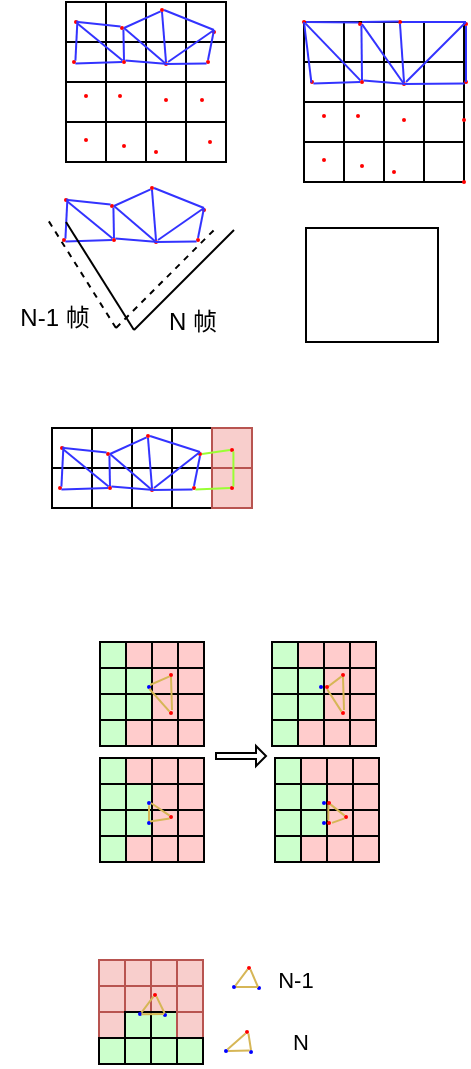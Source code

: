 <mxfile version="22.0.4" type="github">
  <diagram name="第 1 页" id="52QXw2NYSpRmnwmRipbn">
    <mxGraphModel dx="277" dy="148" grid="0" gridSize="10" guides="1" tooltips="1" connect="1" arrows="1" fold="1" page="1" pageScale="1" pageWidth="827" pageHeight="1169" math="0" shadow="0">
      <root>
        <mxCell id="0" />
        <mxCell id="1" parent="0" />
        <mxCell id="zrD310suB1USUXp1EIBQ-1" value="" style="whiteSpace=wrap;html=1;aspect=fixed;" vertex="1" parent="1">
          <mxGeometry x="70" y="110" width="20" height="20" as="geometry" />
        </mxCell>
        <mxCell id="zrD310suB1USUXp1EIBQ-2" value="" style="whiteSpace=wrap;html=1;aspect=fixed;" vertex="1" parent="1">
          <mxGeometry x="90" y="110" width="20" height="20" as="geometry" />
        </mxCell>
        <mxCell id="zrD310suB1USUXp1EIBQ-3" value="" style="whiteSpace=wrap;html=1;aspect=fixed;" vertex="1" parent="1">
          <mxGeometry x="110" y="110" width="20" height="20" as="geometry" />
        </mxCell>
        <mxCell id="zrD310suB1USUXp1EIBQ-4" value="" style="whiteSpace=wrap;html=1;aspect=fixed;" vertex="1" parent="1">
          <mxGeometry x="130" y="110" width="20" height="20" as="geometry" />
        </mxCell>
        <mxCell id="zrD310suB1USUXp1EIBQ-5" value="" style="whiteSpace=wrap;html=1;aspect=fixed;" vertex="1" parent="1">
          <mxGeometry x="70" y="130" width="20" height="20" as="geometry" />
        </mxCell>
        <mxCell id="zrD310suB1USUXp1EIBQ-6" value="" style="whiteSpace=wrap;html=1;aspect=fixed;" vertex="1" parent="1">
          <mxGeometry x="90" y="130" width="20" height="20" as="geometry" />
        </mxCell>
        <mxCell id="zrD310suB1USUXp1EIBQ-7" value="" style="whiteSpace=wrap;html=1;aspect=fixed;" vertex="1" parent="1">
          <mxGeometry x="110" y="130" width="20" height="20" as="geometry" />
        </mxCell>
        <mxCell id="zrD310suB1USUXp1EIBQ-8" value="" style="whiteSpace=wrap;html=1;aspect=fixed;" vertex="1" parent="1">
          <mxGeometry x="130" y="130" width="20" height="20" as="geometry" />
        </mxCell>
        <mxCell id="zrD310suB1USUXp1EIBQ-9" value="" style="whiteSpace=wrap;html=1;aspect=fixed;" vertex="1" parent="1">
          <mxGeometry x="70" y="150" width="20" height="20" as="geometry" />
        </mxCell>
        <mxCell id="zrD310suB1USUXp1EIBQ-10" value="" style="whiteSpace=wrap;html=1;aspect=fixed;" vertex="1" parent="1">
          <mxGeometry x="90" y="150" width="20" height="20" as="geometry" />
        </mxCell>
        <mxCell id="zrD310suB1USUXp1EIBQ-11" value="" style="whiteSpace=wrap;html=1;aspect=fixed;" vertex="1" parent="1">
          <mxGeometry x="110" y="150" width="20" height="20" as="geometry" />
        </mxCell>
        <mxCell id="zrD310suB1USUXp1EIBQ-12" value="" style="whiteSpace=wrap;html=1;aspect=fixed;" vertex="1" parent="1">
          <mxGeometry x="130" y="150" width="20" height="20" as="geometry" />
        </mxCell>
        <mxCell id="zrD310suB1USUXp1EIBQ-13" value="" style="whiteSpace=wrap;html=1;aspect=fixed;" vertex="1" parent="1">
          <mxGeometry x="70" y="170" width="20" height="20" as="geometry" />
        </mxCell>
        <mxCell id="zrD310suB1USUXp1EIBQ-14" value="" style="whiteSpace=wrap;html=1;aspect=fixed;" vertex="1" parent="1">
          <mxGeometry x="90" y="170" width="20" height="20" as="geometry" />
        </mxCell>
        <mxCell id="zrD310suB1USUXp1EIBQ-15" value="" style="whiteSpace=wrap;html=1;aspect=fixed;" vertex="1" parent="1">
          <mxGeometry x="110" y="170" width="20" height="20" as="geometry" />
        </mxCell>
        <mxCell id="zrD310suB1USUXp1EIBQ-16" value="" style="whiteSpace=wrap;html=1;aspect=fixed;" vertex="1" parent="1">
          <mxGeometry x="130" y="170" width="20" height="20" as="geometry" />
        </mxCell>
        <mxCell id="zrD310suB1USUXp1EIBQ-19" value="" style="ellipse;whiteSpace=wrap;html=1;aspect=fixed;fillColor=#FF0000;strokeColor=none;" vertex="1" parent="1">
          <mxGeometry x="74" y="119" width="2" height="2" as="geometry" />
        </mxCell>
        <mxCell id="zrD310suB1USUXp1EIBQ-21" value="" style="ellipse;whiteSpace=wrap;html=1;aspect=fixed;fillColor=#FF0000;strokeColor=none;" vertex="1" parent="1">
          <mxGeometry x="97" y="122" width="2" height="2" as="geometry" />
        </mxCell>
        <mxCell id="zrD310suB1USUXp1EIBQ-22" value="" style="ellipse;whiteSpace=wrap;html=1;aspect=fixed;fillColor=#FF0000;strokeColor=none;" vertex="1" parent="1">
          <mxGeometry x="117" y="113" width="2" height="2" as="geometry" />
        </mxCell>
        <mxCell id="zrD310suB1USUXp1EIBQ-24" value="" style="ellipse;whiteSpace=wrap;html=1;aspect=fixed;fillColor=#FF0000;strokeColor=none;" vertex="1" parent="1">
          <mxGeometry x="143" y="124" width="2" height="2" as="geometry" />
        </mxCell>
        <mxCell id="zrD310suB1USUXp1EIBQ-25" value="" style="ellipse;whiteSpace=wrap;html=1;aspect=fixed;fillColor=#FF0000;strokeColor=none;" vertex="1" parent="1">
          <mxGeometry x="137" y="158" width="2" height="2" as="geometry" />
        </mxCell>
        <mxCell id="zrD310suB1USUXp1EIBQ-26" value="" style="ellipse;whiteSpace=wrap;html=1;aspect=fixed;fillColor=#FF0000;strokeColor=none;" vertex="1" parent="1">
          <mxGeometry x="141" y="179" width="2" height="2" as="geometry" />
        </mxCell>
        <mxCell id="zrD310suB1USUXp1EIBQ-27" value="" style="ellipse;whiteSpace=wrap;html=1;aspect=fixed;fillColor=#FF0000;strokeColor=none;" vertex="1" parent="1">
          <mxGeometry x="140" y="139" width="2" height="2" as="geometry" />
        </mxCell>
        <mxCell id="zrD310suB1USUXp1EIBQ-28" value="" style="ellipse;whiteSpace=wrap;html=1;aspect=fixed;fillColor=#FF0000;strokeColor=none;" vertex="1" parent="1">
          <mxGeometry x="114" y="184" width="2" height="2" as="geometry" />
        </mxCell>
        <mxCell id="zrD310suB1USUXp1EIBQ-29" value="" style="ellipse;whiteSpace=wrap;html=1;aspect=fixed;fillColor=#FF0000;strokeColor=none;" vertex="1" parent="1">
          <mxGeometry x="119" y="158" width="2" height="2" as="geometry" />
        </mxCell>
        <mxCell id="zrD310suB1USUXp1EIBQ-30" value="" style="ellipse;whiteSpace=wrap;html=1;aspect=fixed;fillColor=#FF0000;strokeColor=none;" vertex="1" parent="1">
          <mxGeometry x="119" y="140" width="2" height="2" as="geometry" />
        </mxCell>
        <mxCell id="zrD310suB1USUXp1EIBQ-31" value="" style="ellipse;whiteSpace=wrap;html=1;aspect=fixed;fillColor=#FF0000;strokeColor=none;" vertex="1" parent="1">
          <mxGeometry x="98" y="181" width="2" height="2" as="geometry" />
        </mxCell>
        <mxCell id="zrD310suB1USUXp1EIBQ-32" value="" style="ellipse;whiteSpace=wrap;html=1;aspect=fixed;fillColor=#FF0000;strokeColor=none;" vertex="1" parent="1">
          <mxGeometry x="96" y="156" width="2" height="2" as="geometry" />
        </mxCell>
        <mxCell id="zrD310suB1USUXp1EIBQ-33" value="" style="ellipse;whiteSpace=wrap;html=1;aspect=fixed;fillColor=#FF0000;strokeColor=none;" vertex="1" parent="1">
          <mxGeometry x="98" y="139" width="2" height="2" as="geometry" />
        </mxCell>
        <mxCell id="zrD310suB1USUXp1EIBQ-34" value="" style="ellipse;whiteSpace=wrap;html=1;aspect=fixed;fillColor=#FF0000;strokeColor=none;" vertex="1" parent="1">
          <mxGeometry x="79" y="178" width="2" height="2" as="geometry" />
        </mxCell>
        <mxCell id="zrD310suB1USUXp1EIBQ-35" value="" style="ellipse;whiteSpace=wrap;html=1;aspect=fixed;fillColor=#FF0000;strokeColor=none;" vertex="1" parent="1">
          <mxGeometry x="79" y="156" width="2" height="2" as="geometry" />
        </mxCell>
        <mxCell id="zrD310suB1USUXp1EIBQ-36" value="" style="ellipse;whiteSpace=wrap;html=1;aspect=fixed;fillColor=#FF0000;strokeColor=none;" vertex="1" parent="1">
          <mxGeometry x="73" y="139" width="2" height="2" as="geometry" />
        </mxCell>
        <mxCell id="zrD310suB1USUXp1EIBQ-37" value="" style="endArrow=none;html=1;rounded=0;entryX=0;entryY=0;entryDx=0;entryDy=0;exitX=1;exitY=0.5;exitDx=0;exitDy=0;strokeColor=#3333FF;fontStyle=1" edge="1" parent="1" source="zrD310suB1USUXp1EIBQ-19" target="zrD310suB1USUXp1EIBQ-21">
          <mxGeometry width="50" height="50" relative="1" as="geometry">
            <mxPoint x="81" y="100" as="sourcePoint" />
            <mxPoint x="102" y="103" as="targetPoint" />
          </mxGeometry>
        </mxCell>
        <mxCell id="zrD310suB1USUXp1EIBQ-38" value="" style="endArrow=none;html=1;rounded=0;entryX=1;entryY=0;entryDx=0;entryDy=0;exitX=1;exitY=0;exitDx=0;exitDy=0;strokeColor=#3333FF;fontStyle=1" edge="1" parent="1" source="zrD310suB1USUXp1EIBQ-36" target="zrD310suB1USUXp1EIBQ-19">
          <mxGeometry width="50" height="50" relative="1" as="geometry">
            <mxPoint x="86" y="130" as="sourcePoint" />
            <mxPoint x="107" y="132" as="targetPoint" />
          </mxGeometry>
        </mxCell>
        <mxCell id="zrD310suB1USUXp1EIBQ-39" value="" style="endArrow=none;html=1;rounded=0;entryX=0;entryY=0.5;entryDx=0;entryDy=0;exitX=1;exitY=1;exitDx=0;exitDy=0;strokeColor=#3333FF;fontStyle=1" edge="1" parent="1" source="zrD310suB1USUXp1EIBQ-36" target="zrD310suB1USUXp1EIBQ-33">
          <mxGeometry width="50" height="50" relative="1" as="geometry">
            <mxPoint x="96" y="140" as="sourcePoint" />
            <mxPoint x="117" y="142" as="targetPoint" />
          </mxGeometry>
        </mxCell>
        <mxCell id="zrD310suB1USUXp1EIBQ-40" value="" style="endArrow=none;html=1;rounded=0;entryX=1;entryY=1;entryDx=0;entryDy=0;exitX=0.5;exitY=0;exitDx=0;exitDy=0;strokeColor=#3333FF;fontStyle=1" edge="1" parent="1" source="zrD310suB1USUXp1EIBQ-33" target="zrD310suB1USUXp1EIBQ-21">
          <mxGeometry width="50" height="50" relative="1" as="geometry">
            <mxPoint x="106" y="150" as="sourcePoint" />
            <mxPoint x="127" y="152" as="targetPoint" />
          </mxGeometry>
        </mxCell>
        <mxCell id="zrD310suB1USUXp1EIBQ-41" value="" style="endArrow=none;html=1;rounded=0;entryX=0;entryY=0;entryDx=0;entryDy=0;exitX=1;exitY=1;exitDx=0;exitDy=0;strokeColor=#3333FF;fontStyle=1" edge="1" parent="1" source="zrD310suB1USUXp1EIBQ-19" target="zrD310suB1USUXp1EIBQ-33">
          <mxGeometry width="50" height="50" relative="1" as="geometry">
            <mxPoint x="116" y="160" as="sourcePoint" />
            <mxPoint x="137" y="162" as="targetPoint" />
          </mxGeometry>
        </mxCell>
        <mxCell id="zrD310suB1USUXp1EIBQ-43" value="" style="endArrow=none;html=1;rounded=0;entryX=0;entryY=1;entryDx=0;entryDy=0;exitX=1;exitY=0.5;exitDx=0;exitDy=0;strokeColor=#3333FF;fontStyle=1" edge="1" parent="1" source="zrD310suB1USUXp1EIBQ-21" target="zrD310suB1USUXp1EIBQ-22">
          <mxGeometry width="50" height="50" relative="1" as="geometry">
            <mxPoint x="86" y="130" as="sourcePoint" />
            <mxPoint x="107" y="132" as="targetPoint" />
          </mxGeometry>
        </mxCell>
        <mxCell id="zrD310suB1USUXp1EIBQ-44" value="" style="endArrow=none;html=1;rounded=0;entryX=1;entryY=0.5;entryDx=0;entryDy=0;exitX=1;exitY=0;exitDx=0;exitDy=0;strokeColor=#3333FF;fontStyle=1" edge="1" parent="1" source="zrD310suB1USUXp1EIBQ-33" target="zrD310suB1USUXp1EIBQ-30">
          <mxGeometry width="50" height="50" relative="1" as="geometry">
            <mxPoint x="109" y="133" as="sourcePoint" />
            <mxPoint x="127" y="125" as="targetPoint" />
          </mxGeometry>
        </mxCell>
        <mxCell id="zrD310suB1USUXp1EIBQ-45" value="" style="endArrow=none;html=1;rounded=0;entryX=0.5;entryY=1;entryDx=0;entryDy=0;strokeColor=#3333FF;fontStyle=1" edge="1" parent="1" target="zrD310suB1USUXp1EIBQ-22">
          <mxGeometry width="50" height="50" relative="1" as="geometry">
            <mxPoint x="120" y="140" as="sourcePoint" />
            <mxPoint x="109" y="134" as="targetPoint" />
          </mxGeometry>
        </mxCell>
        <mxCell id="zrD310suB1USUXp1EIBQ-46" value="" style="endArrow=none;html=1;rounded=0;strokeColor=#3333FF;fontStyle=1" edge="1" parent="1">
          <mxGeometry width="50" height="50" relative="1" as="geometry">
            <mxPoint x="120" y="141" as="sourcePoint" />
            <mxPoint x="99" y="123" as="targetPoint" />
          </mxGeometry>
        </mxCell>
        <mxCell id="zrD310suB1USUXp1EIBQ-47" value="" style="endArrow=none;html=1;rounded=0;entryX=0.5;entryY=0;entryDx=0;entryDy=0;strokeColor=#3333FF;fontStyle=1;exitX=1;exitY=0.5;exitDx=0;exitDy=0;" edge="1" parent="1" source="zrD310suB1USUXp1EIBQ-22" target="zrD310suB1USUXp1EIBQ-24">
          <mxGeometry width="50" height="50" relative="1" as="geometry">
            <mxPoint x="130" y="150" as="sourcePoint" />
            <mxPoint x="128" y="125" as="targetPoint" />
          </mxGeometry>
        </mxCell>
        <mxCell id="zrD310suB1USUXp1EIBQ-48" value="" style="endArrow=none;html=1;rounded=0;entryX=0.5;entryY=0;entryDx=0;entryDy=0;strokeColor=#3333FF;fontStyle=1" edge="1" parent="1" target="zrD310suB1USUXp1EIBQ-24">
          <mxGeometry width="50" height="50" relative="1" as="geometry">
            <mxPoint x="121" y="140" as="sourcePoint" />
            <mxPoint x="138" y="135" as="targetPoint" />
          </mxGeometry>
        </mxCell>
        <mxCell id="zrD310suB1USUXp1EIBQ-49" value="" style="endArrow=none;html=1;rounded=0;strokeColor=#3333FF;fontStyle=1;exitX=0.5;exitY=0;exitDx=0;exitDy=0;" edge="1" parent="1" source="zrD310suB1USUXp1EIBQ-27">
          <mxGeometry width="50" height="50" relative="1" as="geometry">
            <mxPoint x="150" y="170" as="sourcePoint" />
            <mxPoint x="144" y="124" as="targetPoint" />
          </mxGeometry>
        </mxCell>
        <mxCell id="zrD310suB1USUXp1EIBQ-50" value="" style="endArrow=none;html=1;rounded=0;strokeColor=#3333FF;fontStyle=1;exitX=0;exitY=1;exitDx=0;exitDy=0;" edge="1" parent="1" source="zrD310suB1USUXp1EIBQ-27">
          <mxGeometry width="50" height="50" relative="1" as="geometry">
            <mxPoint x="160" y="180" as="sourcePoint" />
            <mxPoint x="120" y="141" as="targetPoint" />
          </mxGeometry>
        </mxCell>
        <mxCell id="zrD310suB1USUXp1EIBQ-59" value="" style="ellipse;whiteSpace=wrap;html=1;aspect=fixed;fillColor=#FF0000;strokeColor=none;" vertex="1" parent="1">
          <mxGeometry x="69" y="208" width="2" height="2" as="geometry" />
        </mxCell>
        <mxCell id="zrD310suB1USUXp1EIBQ-60" value="" style="ellipse;whiteSpace=wrap;html=1;aspect=fixed;fillColor=#FF0000;strokeColor=none;" vertex="1" parent="1">
          <mxGeometry x="92" y="211" width="2" height="2" as="geometry" />
        </mxCell>
        <mxCell id="zrD310suB1USUXp1EIBQ-61" value="" style="ellipse;whiteSpace=wrap;html=1;aspect=fixed;fillColor=#FF0000;strokeColor=none;" vertex="1" parent="1">
          <mxGeometry x="112" y="202" width="2" height="2" as="geometry" />
        </mxCell>
        <mxCell id="zrD310suB1USUXp1EIBQ-62" value="" style="ellipse;whiteSpace=wrap;html=1;aspect=fixed;fillColor=#FF0000;strokeColor=none;" vertex="1" parent="1">
          <mxGeometry x="138" y="213" width="2" height="2" as="geometry" />
        </mxCell>
        <mxCell id="zrD310suB1USUXp1EIBQ-63" value="" style="ellipse;whiteSpace=wrap;html=1;aspect=fixed;fillColor=#FF0000;strokeColor=none;" vertex="1" parent="1">
          <mxGeometry x="135" y="228" width="2" height="2" as="geometry" />
        </mxCell>
        <mxCell id="zrD310suB1USUXp1EIBQ-64" value="" style="ellipse;whiteSpace=wrap;html=1;aspect=fixed;fillColor=#FF0000;strokeColor=none;" vertex="1" parent="1">
          <mxGeometry x="114" y="229" width="2" height="2" as="geometry" />
        </mxCell>
        <mxCell id="zrD310suB1USUXp1EIBQ-65" value="" style="ellipse;whiteSpace=wrap;html=1;aspect=fixed;fillColor=#FF0000;strokeColor=none;" vertex="1" parent="1">
          <mxGeometry x="93" y="228" width="2" height="2" as="geometry" />
        </mxCell>
        <mxCell id="zrD310suB1USUXp1EIBQ-66" value="" style="ellipse;whiteSpace=wrap;html=1;aspect=fixed;fillColor=#FF0000;strokeColor=none;" vertex="1" parent="1">
          <mxGeometry x="68" y="228" width="2" height="2" as="geometry" />
        </mxCell>
        <mxCell id="zrD310suB1USUXp1EIBQ-67" value="" style="endArrow=none;html=1;rounded=0;entryX=0;entryY=0;entryDx=0;entryDy=0;exitX=1;exitY=0.5;exitDx=0;exitDy=0;strokeColor=#3333FF;fontStyle=1" edge="1" parent="1" source="zrD310suB1USUXp1EIBQ-59" target="zrD310suB1USUXp1EIBQ-60">
          <mxGeometry width="50" height="50" relative="1" as="geometry">
            <mxPoint x="76" y="189" as="sourcePoint" />
            <mxPoint x="97" y="192" as="targetPoint" />
          </mxGeometry>
        </mxCell>
        <mxCell id="zrD310suB1USUXp1EIBQ-68" value="" style="endArrow=none;html=1;rounded=0;entryX=1;entryY=0;entryDx=0;entryDy=0;exitX=1;exitY=0;exitDx=0;exitDy=0;strokeColor=#3333FF;fontStyle=1" edge="1" parent="1" source="zrD310suB1USUXp1EIBQ-66" target="zrD310suB1USUXp1EIBQ-59">
          <mxGeometry width="50" height="50" relative="1" as="geometry">
            <mxPoint x="81" y="219" as="sourcePoint" />
            <mxPoint x="102" y="221" as="targetPoint" />
          </mxGeometry>
        </mxCell>
        <mxCell id="zrD310suB1USUXp1EIBQ-69" value="" style="endArrow=none;html=1;rounded=0;entryX=0;entryY=0.5;entryDx=0;entryDy=0;exitX=1;exitY=1;exitDx=0;exitDy=0;strokeColor=#3333FF;fontStyle=1" edge="1" parent="1" source="zrD310suB1USUXp1EIBQ-66" target="zrD310suB1USUXp1EIBQ-65">
          <mxGeometry width="50" height="50" relative="1" as="geometry">
            <mxPoint x="91" y="229" as="sourcePoint" />
            <mxPoint x="112" y="231" as="targetPoint" />
          </mxGeometry>
        </mxCell>
        <mxCell id="zrD310suB1USUXp1EIBQ-70" value="" style="endArrow=none;html=1;rounded=0;entryX=1;entryY=1;entryDx=0;entryDy=0;exitX=0.5;exitY=0;exitDx=0;exitDy=0;strokeColor=#3333FF;fontStyle=1" edge="1" parent="1" source="zrD310suB1USUXp1EIBQ-65" target="zrD310suB1USUXp1EIBQ-60">
          <mxGeometry width="50" height="50" relative="1" as="geometry">
            <mxPoint x="101" y="239" as="sourcePoint" />
            <mxPoint x="122" y="241" as="targetPoint" />
          </mxGeometry>
        </mxCell>
        <mxCell id="zrD310suB1USUXp1EIBQ-71" value="" style="endArrow=none;html=1;rounded=0;entryX=0;entryY=0;entryDx=0;entryDy=0;exitX=1;exitY=1;exitDx=0;exitDy=0;strokeColor=#3333FF;fontStyle=1" edge="1" parent="1" source="zrD310suB1USUXp1EIBQ-59" target="zrD310suB1USUXp1EIBQ-65">
          <mxGeometry width="50" height="50" relative="1" as="geometry">
            <mxPoint x="111" y="249" as="sourcePoint" />
            <mxPoint x="132" y="251" as="targetPoint" />
          </mxGeometry>
        </mxCell>
        <mxCell id="zrD310suB1USUXp1EIBQ-72" value="" style="endArrow=none;html=1;rounded=0;entryX=0;entryY=1;entryDx=0;entryDy=0;exitX=1;exitY=0.5;exitDx=0;exitDy=0;strokeColor=#3333FF;fontStyle=1" edge="1" parent="1" source="zrD310suB1USUXp1EIBQ-60" target="zrD310suB1USUXp1EIBQ-61">
          <mxGeometry width="50" height="50" relative="1" as="geometry">
            <mxPoint x="81" y="219" as="sourcePoint" />
            <mxPoint x="102" y="221" as="targetPoint" />
          </mxGeometry>
        </mxCell>
        <mxCell id="zrD310suB1USUXp1EIBQ-73" value="" style="endArrow=none;html=1;rounded=0;entryX=1;entryY=0.5;entryDx=0;entryDy=0;exitX=1;exitY=0;exitDx=0;exitDy=0;strokeColor=#3333FF;fontStyle=1" edge="1" parent="1" source="zrD310suB1USUXp1EIBQ-65" target="zrD310suB1USUXp1EIBQ-64">
          <mxGeometry width="50" height="50" relative="1" as="geometry">
            <mxPoint x="104" y="222" as="sourcePoint" />
            <mxPoint x="122" y="214" as="targetPoint" />
          </mxGeometry>
        </mxCell>
        <mxCell id="zrD310suB1USUXp1EIBQ-74" value="" style="endArrow=none;html=1;rounded=0;entryX=0.5;entryY=1;entryDx=0;entryDy=0;strokeColor=#3333FF;fontStyle=1" edge="1" parent="1" target="zrD310suB1USUXp1EIBQ-61">
          <mxGeometry width="50" height="50" relative="1" as="geometry">
            <mxPoint x="115" y="229" as="sourcePoint" />
            <mxPoint x="104" y="223" as="targetPoint" />
          </mxGeometry>
        </mxCell>
        <mxCell id="zrD310suB1USUXp1EIBQ-75" value="" style="endArrow=none;html=1;rounded=0;strokeColor=#3333FF;fontStyle=1" edge="1" parent="1">
          <mxGeometry width="50" height="50" relative="1" as="geometry">
            <mxPoint x="115" y="230" as="sourcePoint" />
            <mxPoint x="94" y="212" as="targetPoint" />
          </mxGeometry>
        </mxCell>
        <mxCell id="zrD310suB1USUXp1EIBQ-76" value="" style="endArrow=none;html=1;rounded=0;entryX=0.5;entryY=0;entryDx=0;entryDy=0;strokeColor=#3333FF;fontStyle=1;exitX=1;exitY=0.5;exitDx=0;exitDy=0;" edge="1" parent="1" source="zrD310suB1USUXp1EIBQ-61" target="zrD310suB1USUXp1EIBQ-62">
          <mxGeometry width="50" height="50" relative="1" as="geometry">
            <mxPoint x="125" y="239" as="sourcePoint" />
            <mxPoint x="123" y="214" as="targetPoint" />
          </mxGeometry>
        </mxCell>
        <mxCell id="zrD310suB1USUXp1EIBQ-77" value="" style="endArrow=none;html=1;rounded=0;entryX=0.5;entryY=0;entryDx=0;entryDy=0;strokeColor=#3333FF;fontStyle=1" edge="1" parent="1" target="zrD310suB1USUXp1EIBQ-62">
          <mxGeometry width="50" height="50" relative="1" as="geometry">
            <mxPoint x="116" y="229" as="sourcePoint" />
            <mxPoint x="133" y="224" as="targetPoint" />
          </mxGeometry>
        </mxCell>
        <mxCell id="zrD310suB1USUXp1EIBQ-78" value="" style="endArrow=none;html=1;rounded=0;strokeColor=#3333FF;fontStyle=1;exitX=0.5;exitY=0;exitDx=0;exitDy=0;" edge="1" parent="1" source="zrD310suB1USUXp1EIBQ-63">
          <mxGeometry width="50" height="50" relative="1" as="geometry">
            <mxPoint x="145" y="259" as="sourcePoint" />
            <mxPoint x="139" y="213" as="targetPoint" />
          </mxGeometry>
        </mxCell>
        <mxCell id="zrD310suB1USUXp1EIBQ-79" value="" style="endArrow=none;html=1;rounded=0;strokeColor=#3333FF;fontStyle=1;exitX=0;exitY=1;exitDx=0;exitDy=0;" edge="1" parent="1" source="zrD310suB1USUXp1EIBQ-63">
          <mxGeometry width="50" height="50" relative="1" as="geometry">
            <mxPoint x="155" y="269" as="sourcePoint" />
            <mxPoint x="115" y="230" as="targetPoint" />
          </mxGeometry>
        </mxCell>
        <mxCell id="zrD310suB1USUXp1EIBQ-80" value="" style="endArrow=none;html=1;rounded=0;dashed=1;" edge="1" parent="1">
          <mxGeometry width="50" height="50" relative="1" as="geometry">
            <mxPoint x="95" y="273" as="sourcePoint" />
            <mxPoint x="145" y="223" as="targetPoint" />
          </mxGeometry>
        </mxCell>
        <mxCell id="zrD310suB1USUXp1EIBQ-81" value="" style="endArrow=none;html=1;rounded=0;dashed=1;" edge="1" parent="1">
          <mxGeometry width="50" height="50" relative="1" as="geometry">
            <mxPoint x="95" y="273" as="sourcePoint" />
            <mxPoint x="61" y="219" as="targetPoint" />
          </mxGeometry>
        </mxCell>
        <mxCell id="zrD310suB1USUXp1EIBQ-82" value="" style="endArrow=none;html=1;rounded=0;" edge="1" parent="1">
          <mxGeometry width="50" height="50" relative="1" as="geometry">
            <mxPoint x="104" y="274" as="sourcePoint" />
            <mxPoint x="154" y="224" as="targetPoint" />
          </mxGeometry>
        </mxCell>
        <mxCell id="zrD310suB1USUXp1EIBQ-83" value="" style="endArrow=none;html=1;rounded=0;" edge="1" parent="1">
          <mxGeometry width="50" height="50" relative="1" as="geometry">
            <mxPoint x="104" y="274" as="sourcePoint" />
            <mxPoint x="70" y="220" as="targetPoint" />
          </mxGeometry>
        </mxCell>
        <mxCell id="zrD310suB1USUXp1EIBQ-86" value="N-1 帧" style="text;html=1;align=center;verticalAlign=middle;resizable=0;points=[];autosize=1;strokeColor=none;fillColor=none;" vertex="1" parent="1">
          <mxGeometry x="37" y="255" width="53" height="26" as="geometry" />
        </mxCell>
        <mxCell id="zrD310suB1USUXp1EIBQ-87" value="N 帧" style="text;html=1;align=center;verticalAlign=middle;resizable=0;points=[];autosize=1;strokeColor=none;fillColor=none;" vertex="1" parent="1">
          <mxGeometry x="112" y="257" width="42" height="26" as="geometry" />
        </mxCell>
        <mxCell id="zrD310suB1USUXp1EIBQ-88" value="" style="whiteSpace=wrap;html=1;aspect=fixed;" vertex="1" parent="1">
          <mxGeometry x="189" y="120" width="20" height="20" as="geometry" />
        </mxCell>
        <mxCell id="zrD310suB1USUXp1EIBQ-89" value="" style="whiteSpace=wrap;html=1;aspect=fixed;" vertex="1" parent="1">
          <mxGeometry x="209" y="120" width="20" height="20" as="geometry" />
        </mxCell>
        <mxCell id="zrD310suB1USUXp1EIBQ-90" value="" style="whiteSpace=wrap;html=1;aspect=fixed;" vertex="1" parent="1">
          <mxGeometry x="229" y="120" width="20" height="20" as="geometry" />
        </mxCell>
        <mxCell id="zrD310suB1USUXp1EIBQ-91" value="" style="whiteSpace=wrap;html=1;aspect=fixed;" vertex="1" parent="1">
          <mxGeometry x="249" y="120" width="20" height="20" as="geometry" />
        </mxCell>
        <mxCell id="zrD310suB1USUXp1EIBQ-92" value="" style="whiteSpace=wrap;html=1;aspect=fixed;" vertex="1" parent="1">
          <mxGeometry x="189" y="140" width="20" height="20" as="geometry" />
        </mxCell>
        <mxCell id="zrD310suB1USUXp1EIBQ-93" value="" style="whiteSpace=wrap;html=1;aspect=fixed;" vertex="1" parent="1">
          <mxGeometry x="209" y="140" width="20" height="20" as="geometry" />
        </mxCell>
        <mxCell id="zrD310suB1USUXp1EIBQ-94" value="" style="whiteSpace=wrap;html=1;aspect=fixed;" vertex="1" parent="1">
          <mxGeometry x="229" y="140" width="20" height="20" as="geometry" />
        </mxCell>
        <mxCell id="zrD310suB1USUXp1EIBQ-95" value="" style="whiteSpace=wrap;html=1;aspect=fixed;" vertex="1" parent="1">
          <mxGeometry x="249" y="140" width="20" height="20" as="geometry" />
        </mxCell>
        <mxCell id="zrD310suB1USUXp1EIBQ-96" value="" style="whiteSpace=wrap;html=1;aspect=fixed;" vertex="1" parent="1">
          <mxGeometry x="189" y="160" width="20" height="20" as="geometry" />
        </mxCell>
        <mxCell id="zrD310suB1USUXp1EIBQ-97" value="" style="whiteSpace=wrap;html=1;aspect=fixed;" vertex="1" parent="1">
          <mxGeometry x="209" y="160" width="20" height="20" as="geometry" />
        </mxCell>
        <mxCell id="zrD310suB1USUXp1EIBQ-98" value="" style="whiteSpace=wrap;html=1;aspect=fixed;" vertex="1" parent="1">
          <mxGeometry x="229" y="160" width="20" height="20" as="geometry" />
        </mxCell>
        <mxCell id="zrD310suB1USUXp1EIBQ-99" value="" style="whiteSpace=wrap;html=1;aspect=fixed;" vertex="1" parent="1">
          <mxGeometry x="249" y="160" width="20" height="20" as="geometry" />
        </mxCell>
        <mxCell id="zrD310suB1USUXp1EIBQ-100" value="" style="whiteSpace=wrap;html=1;aspect=fixed;" vertex="1" parent="1">
          <mxGeometry x="189" y="180" width="20" height="20" as="geometry" />
        </mxCell>
        <mxCell id="zrD310suB1USUXp1EIBQ-101" value="" style="whiteSpace=wrap;html=1;aspect=fixed;" vertex="1" parent="1">
          <mxGeometry x="209" y="180" width="20" height="20" as="geometry" />
        </mxCell>
        <mxCell id="zrD310suB1USUXp1EIBQ-102" value="" style="whiteSpace=wrap;html=1;aspect=fixed;" vertex="1" parent="1">
          <mxGeometry x="229" y="180" width="20" height="20" as="geometry" />
        </mxCell>
        <mxCell id="zrD310suB1USUXp1EIBQ-103" value="" style="whiteSpace=wrap;html=1;aspect=fixed;" vertex="1" parent="1">
          <mxGeometry x="249" y="180" width="20" height="20" as="geometry" />
        </mxCell>
        <mxCell id="zrD310suB1USUXp1EIBQ-104" value="" style="ellipse;whiteSpace=wrap;html=1;aspect=fixed;fillColor=#FF0000;strokeColor=none;" vertex="1" parent="1">
          <mxGeometry x="188" y="119" width="2" height="2" as="geometry" />
        </mxCell>
        <mxCell id="zrD310suB1USUXp1EIBQ-105" value="" style="ellipse;whiteSpace=wrap;html=1;aspect=fixed;fillColor=#FF0000;strokeColor=none;" vertex="1" parent="1">
          <mxGeometry x="216" y="120" width="2" height="2" as="geometry" />
        </mxCell>
        <mxCell id="zrD310suB1USUXp1EIBQ-106" value="" style="ellipse;whiteSpace=wrap;html=1;aspect=fixed;fillColor=#FF0000;strokeColor=none;" vertex="1" parent="1">
          <mxGeometry x="236" y="119" width="2" height="2" as="geometry" />
        </mxCell>
        <mxCell id="zrD310suB1USUXp1EIBQ-107" value="" style="ellipse;whiteSpace=wrap;html=1;aspect=fixed;fillColor=#FF0000;strokeColor=none;" vertex="1" parent="1">
          <mxGeometry x="269" y="120" width="2" height="2" as="geometry" />
        </mxCell>
        <mxCell id="zrD310suB1USUXp1EIBQ-108" value="" style="ellipse;whiteSpace=wrap;html=1;aspect=fixed;fillColor=#FF0000;strokeColor=none;" vertex="1" parent="1">
          <mxGeometry x="268" y="168" width="2" height="2" as="geometry" />
        </mxCell>
        <mxCell id="zrD310suB1USUXp1EIBQ-109" value="" style="ellipse;whiteSpace=wrap;html=1;aspect=fixed;fillColor=#FF0000;strokeColor=none;" vertex="1" parent="1">
          <mxGeometry x="268" y="199" width="2" height="2" as="geometry" />
        </mxCell>
        <mxCell id="zrD310suB1USUXp1EIBQ-110" value="" style="ellipse;whiteSpace=wrap;html=1;aspect=fixed;fillColor=#FF0000;strokeColor=none;" vertex="1" parent="1">
          <mxGeometry x="269" y="149" width="2" height="2" as="geometry" />
        </mxCell>
        <mxCell id="zrD310suB1USUXp1EIBQ-111" value="" style="ellipse;whiteSpace=wrap;html=1;aspect=fixed;fillColor=#FF0000;strokeColor=none;" vertex="1" parent="1">
          <mxGeometry x="233" y="194" width="2" height="2" as="geometry" />
        </mxCell>
        <mxCell id="zrD310suB1USUXp1EIBQ-112" value="" style="ellipse;whiteSpace=wrap;html=1;aspect=fixed;fillColor=#FF0000;strokeColor=none;" vertex="1" parent="1">
          <mxGeometry x="238" y="168" width="2" height="2" as="geometry" />
        </mxCell>
        <mxCell id="zrD310suB1USUXp1EIBQ-113" value="" style="ellipse;whiteSpace=wrap;html=1;aspect=fixed;fillColor=#FF0000;strokeColor=none;" vertex="1" parent="1">
          <mxGeometry x="238" y="150" width="2" height="2" as="geometry" />
        </mxCell>
        <mxCell id="zrD310suB1USUXp1EIBQ-114" value="" style="ellipse;whiteSpace=wrap;html=1;aspect=fixed;fillColor=#FF0000;strokeColor=none;" vertex="1" parent="1">
          <mxGeometry x="217" y="191" width="2" height="2" as="geometry" />
        </mxCell>
        <mxCell id="zrD310suB1USUXp1EIBQ-115" value="" style="ellipse;whiteSpace=wrap;html=1;aspect=fixed;fillColor=#FF0000;strokeColor=none;" vertex="1" parent="1">
          <mxGeometry x="215" y="166" width="2" height="2" as="geometry" />
        </mxCell>
        <mxCell id="zrD310suB1USUXp1EIBQ-116" value="" style="ellipse;whiteSpace=wrap;html=1;aspect=fixed;fillColor=#FF0000;strokeColor=none;" vertex="1" parent="1">
          <mxGeometry x="217" y="149" width="2" height="2" as="geometry" />
        </mxCell>
        <mxCell id="zrD310suB1USUXp1EIBQ-117" value="" style="ellipse;whiteSpace=wrap;html=1;aspect=fixed;fillColor=#FF0000;strokeColor=none;" vertex="1" parent="1">
          <mxGeometry x="198" y="188" width="2" height="2" as="geometry" />
        </mxCell>
        <mxCell id="zrD310suB1USUXp1EIBQ-118" value="" style="ellipse;whiteSpace=wrap;html=1;aspect=fixed;fillColor=#FF0000;strokeColor=none;" vertex="1" parent="1">
          <mxGeometry x="198" y="166" width="2" height="2" as="geometry" />
        </mxCell>
        <mxCell id="zrD310suB1USUXp1EIBQ-119" value="" style="ellipse;whiteSpace=wrap;html=1;aspect=fixed;fillColor=#FF0000;strokeColor=none;" vertex="1" parent="1">
          <mxGeometry x="192" y="149" width="2" height="2" as="geometry" />
        </mxCell>
        <mxCell id="zrD310suB1USUXp1EIBQ-120" value="" style="endArrow=none;html=1;rounded=0;entryX=0;entryY=0;entryDx=0;entryDy=0;exitX=1;exitY=0.5;exitDx=0;exitDy=0;strokeColor=#3333FF;fontStyle=1" edge="1" parent="1" source="zrD310suB1USUXp1EIBQ-104" target="zrD310suB1USUXp1EIBQ-105">
          <mxGeometry width="50" height="50" relative="1" as="geometry">
            <mxPoint x="200" y="110" as="sourcePoint" />
            <mxPoint x="221" y="113" as="targetPoint" />
          </mxGeometry>
        </mxCell>
        <mxCell id="zrD310suB1USUXp1EIBQ-121" value="" style="endArrow=none;html=1;rounded=0;entryX=0;entryY=0;entryDx=0;entryDy=0;exitX=1;exitY=0;exitDx=0;exitDy=0;strokeColor=#3333FF;fontStyle=1" edge="1" parent="1" target="zrD310suB1USUXp1EIBQ-88">
          <mxGeometry width="50" height="50" relative="1" as="geometry">
            <mxPoint x="192.707" y="150.293" as="sourcePoint" />
            <mxPoint x="193.707" y="130.293" as="targetPoint" />
          </mxGeometry>
        </mxCell>
        <mxCell id="zrD310suB1USUXp1EIBQ-122" value="" style="endArrow=none;html=1;rounded=0;entryX=0;entryY=0.5;entryDx=0;entryDy=0;exitX=1;exitY=1;exitDx=0;exitDy=0;strokeColor=#3333FF;fontStyle=1" edge="1" parent="1" source="zrD310suB1USUXp1EIBQ-119" target="zrD310suB1USUXp1EIBQ-116">
          <mxGeometry width="50" height="50" relative="1" as="geometry">
            <mxPoint x="215" y="150" as="sourcePoint" />
            <mxPoint x="236" y="152" as="targetPoint" />
          </mxGeometry>
        </mxCell>
        <mxCell id="zrD310suB1USUXp1EIBQ-123" value="" style="endArrow=none;html=1;rounded=0;entryX=1;entryY=1;entryDx=0;entryDy=0;exitX=0.5;exitY=0;exitDx=0;exitDy=0;strokeColor=#3333FF;fontStyle=1" edge="1" parent="1" source="zrD310suB1USUXp1EIBQ-116" target="zrD310suB1USUXp1EIBQ-105">
          <mxGeometry width="50" height="50" relative="1" as="geometry">
            <mxPoint x="225" y="160" as="sourcePoint" />
            <mxPoint x="246" y="162" as="targetPoint" />
          </mxGeometry>
        </mxCell>
        <mxCell id="zrD310suB1USUXp1EIBQ-124" value="" style="endArrow=none;html=1;rounded=0;entryX=0;entryY=0;entryDx=0;entryDy=0;exitX=1;exitY=1;exitDx=0;exitDy=0;strokeColor=#3333FF;fontStyle=1" edge="1" parent="1" source="zrD310suB1USUXp1EIBQ-104" target="zrD310suB1USUXp1EIBQ-116">
          <mxGeometry width="50" height="50" relative="1" as="geometry">
            <mxPoint x="235" y="170" as="sourcePoint" />
            <mxPoint x="256" y="172" as="targetPoint" />
          </mxGeometry>
        </mxCell>
        <mxCell id="zrD310suB1USUXp1EIBQ-125" value="" style="endArrow=none;html=1;rounded=0;entryX=0;entryY=1;entryDx=0;entryDy=0;exitX=1;exitY=0.5;exitDx=0;exitDy=0;strokeColor=#3333FF;fontStyle=1" edge="1" parent="1">
          <mxGeometry width="50" height="50" relative="1" as="geometry">
            <mxPoint x="218.0" y="120.0" as="sourcePoint" />
            <mxPoint x="236.293" y="119.707" as="targetPoint" />
          </mxGeometry>
        </mxCell>
        <mxCell id="zrD310suB1USUXp1EIBQ-126" value="" style="endArrow=none;html=1;rounded=0;entryX=1;entryY=0.5;entryDx=0;entryDy=0;exitX=1;exitY=0;exitDx=0;exitDy=0;strokeColor=#3333FF;fontStyle=1" edge="1" parent="1" source="zrD310suB1USUXp1EIBQ-116" target="zrD310suB1USUXp1EIBQ-113">
          <mxGeometry width="50" height="50" relative="1" as="geometry">
            <mxPoint x="228" y="143" as="sourcePoint" />
            <mxPoint x="246" y="135" as="targetPoint" />
          </mxGeometry>
        </mxCell>
        <mxCell id="zrD310suB1USUXp1EIBQ-127" value="" style="endArrow=none;html=1;rounded=0;entryX=0.5;entryY=1;entryDx=0;entryDy=0;strokeColor=#3333FF;fontStyle=1" edge="1" parent="1" target="zrD310suB1USUXp1EIBQ-106">
          <mxGeometry width="50" height="50" relative="1" as="geometry">
            <mxPoint x="239" y="150" as="sourcePoint" />
            <mxPoint x="228" y="144" as="targetPoint" />
          </mxGeometry>
        </mxCell>
        <mxCell id="zrD310suB1USUXp1EIBQ-128" value="" style="endArrow=none;html=1;rounded=0;strokeColor=#3333FF;fontStyle=1;entryX=0.448;entryY=0.055;entryDx=0;entryDy=0;entryPerimeter=0;" edge="1" parent="1" target="zrD310suB1USUXp1EIBQ-89">
          <mxGeometry width="50" height="50" relative="1" as="geometry">
            <mxPoint x="239" y="151" as="sourcePoint" />
            <mxPoint x="218" y="133" as="targetPoint" />
          </mxGeometry>
        </mxCell>
        <mxCell id="zrD310suB1USUXp1EIBQ-129" value="" style="endArrow=none;html=1;rounded=0;entryX=0.5;entryY=0;entryDx=0;entryDy=0;strokeColor=#3333FF;fontStyle=1;exitX=1;exitY=0.5;exitDx=0;exitDy=0;" edge="1" parent="1" source="zrD310suB1USUXp1EIBQ-106" target="zrD310suB1USUXp1EIBQ-107">
          <mxGeometry width="50" height="50" relative="1" as="geometry">
            <mxPoint x="249" y="160" as="sourcePoint" />
            <mxPoint x="247" y="135" as="targetPoint" />
          </mxGeometry>
        </mxCell>
        <mxCell id="zrD310suB1USUXp1EIBQ-130" value="" style="endArrow=none;html=1;rounded=0;entryX=0.5;entryY=0;entryDx=0;entryDy=0;strokeColor=#3333FF;fontStyle=1" edge="1" parent="1" target="zrD310suB1USUXp1EIBQ-107">
          <mxGeometry width="50" height="50" relative="1" as="geometry">
            <mxPoint x="240" y="150" as="sourcePoint" />
            <mxPoint x="257" y="145" as="targetPoint" />
          </mxGeometry>
        </mxCell>
        <mxCell id="zrD310suB1USUXp1EIBQ-131" value="" style="endArrow=none;html=1;rounded=0;strokeColor=#3333FF;fontStyle=1;exitX=1;exitY=0.5;exitDx=0;exitDy=0;entryX=0.5;entryY=1;entryDx=0;entryDy=0;" edge="1" parent="1" target="zrD310suB1USUXp1EIBQ-107">
          <mxGeometry width="50" height="50" relative="1" as="geometry">
            <mxPoint x="270" y="150" as="sourcePoint" />
            <mxPoint x="269" y="133" as="targetPoint" />
          </mxGeometry>
        </mxCell>
        <mxCell id="zrD310suB1USUXp1EIBQ-132" value="" style="endArrow=none;html=1;rounded=0;strokeColor=#3333FF;fontStyle=1;exitX=0;exitY=1;exitDx=0;exitDy=0;" edge="1" parent="1" source="zrD310suB1USUXp1EIBQ-110">
          <mxGeometry width="50" height="50" relative="1" as="geometry">
            <mxPoint x="279" y="190" as="sourcePoint" />
            <mxPoint x="239" y="151" as="targetPoint" />
          </mxGeometry>
        </mxCell>
        <mxCell id="zrD310suB1USUXp1EIBQ-133" value="" style="rounded=0;whiteSpace=wrap;html=1;" vertex="1" parent="1">
          <mxGeometry x="190" y="223" width="66" height="57" as="geometry" />
        </mxCell>
        <mxCell id="zrD310suB1USUXp1EIBQ-134" value="" style="whiteSpace=wrap;html=1;aspect=fixed;" vertex="1" parent="1">
          <mxGeometry x="63" y="323" width="20" height="20" as="geometry" />
        </mxCell>
        <mxCell id="zrD310suB1USUXp1EIBQ-135" value="" style="whiteSpace=wrap;html=1;aspect=fixed;" vertex="1" parent="1">
          <mxGeometry x="83" y="323" width="20" height="20" as="geometry" />
        </mxCell>
        <mxCell id="zrD310suB1USUXp1EIBQ-136" value="" style="whiteSpace=wrap;html=1;aspect=fixed;" vertex="1" parent="1">
          <mxGeometry x="103" y="323" width="20" height="20" as="geometry" />
        </mxCell>
        <mxCell id="zrD310suB1USUXp1EIBQ-137" value="" style="whiteSpace=wrap;html=1;aspect=fixed;" vertex="1" parent="1">
          <mxGeometry x="123" y="323" width="20" height="20" as="geometry" />
        </mxCell>
        <mxCell id="zrD310suB1USUXp1EIBQ-138" value="" style="whiteSpace=wrap;html=1;aspect=fixed;" vertex="1" parent="1">
          <mxGeometry x="63" y="343" width="20" height="20" as="geometry" />
        </mxCell>
        <mxCell id="zrD310suB1USUXp1EIBQ-139" value="" style="whiteSpace=wrap;html=1;aspect=fixed;" vertex="1" parent="1">
          <mxGeometry x="83" y="343" width="20" height="20" as="geometry" />
        </mxCell>
        <mxCell id="zrD310suB1USUXp1EIBQ-140" value="" style="whiteSpace=wrap;html=1;aspect=fixed;" vertex="1" parent="1">
          <mxGeometry x="103" y="343" width="20" height="20" as="geometry" />
        </mxCell>
        <mxCell id="zrD310suB1USUXp1EIBQ-141" value="" style="whiteSpace=wrap;html=1;aspect=fixed;" vertex="1" parent="1">
          <mxGeometry x="123" y="343" width="20" height="20" as="geometry" />
        </mxCell>
        <mxCell id="zrD310suB1USUXp1EIBQ-150" value="" style="ellipse;whiteSpace=wrap;html=1;aspect=fixed;fillColor=#FF0000;strokeColor=none;" vertex="1" parent="1">
          <mxGeometry x="67" y="332" width="2" height="2" as="geometry" />
        </mxCell>
        <mxCell id="zrD310suB1USUXp1EIBQ-151" value="" style="ellipse;whiteSpace=wrap;html=1;aspect=fixed;fillColor=#FF0000;strokeColor=none;" vertex="1" parent="1">
          <mxGeometry x="90" y="335" width="2" height="2" as="geometry" />
        </mxCell>
        <mxCell id="zrD310suB1USUXp1EIBQ-152" value="" style="ellipse;whiteSpace=wrap;html=1;aspect=fixed;fillColor=#FF0000;strokeColor=none;" vertex="1" parent="1">
          <mxGeometry x="110" y="326" width="2" height="2" as="geometry" />
        </mxCell>
        <mxCell id="zrD310suB1USUXp1EIBQ-153" value="" style="ellipse;whiteSpace=wrap;html=1;aspect=fixed;fillColor=#FF0000;strokeColor=none;" vertex="1" parent="1">
          <mxGeometry x="136" y="335" width="2" height="2" as="geometry" />
        </mxCell>
        <mxCell id="zrD310suB1USUXp1EIBQ-156" value="" style="ellipse;whiteSpace=wrap;html=1;aspect=fixed;fillColor=#FF0000;strokeColor=none;" vertex="1" parent="1">
          <mxGeometry x="133" y="352" width="2" height="2" as="geometry" />
        </mxCell>
        <mxCell id="zrD310suB1USUXp1EIBQ-159" value="" style="ellipse;whiteSpace=wrap;html=1;aspect=fixed;fillColor=#FF0000;strokeColor=none;" vertex="1" parent="1">
          <mxGeometry x="112" y="353" width="2" height="2" as="geometry" />
        </mxCell>
        <mxCell id="zrD310suB1USUXp1EIBQ-162" value="" style="ellipse;whiteSpace=wrap;html=1;aspect=fixed;fillColor=#FF0000;strokeColor=none;" vertex="1" parent="1">
          <mxGeometry x="91" y="352" width="2" height="2" as="geometry" />
        </mxCell>
        <mxCell id="zrD310suB1USUXp1EIBQ-165" value="" style="ellipse;whiteSpace=wrap;html=1;aspect=fixed;fillColor=#FF0000;strokeColor=none;" vertex="1" parent="1">
          <mxGeometry x="66" y="352" width="2" height="2" as="geometry" />
        </mxCell>
        <mxCell id="zrD310suB1USUXp1EIBQ-166" value="" style="endArrow=none;html=1;rounded=0;entryX=0;entryY=0;entryDx=0;entryDy=0;exitX=1;exitY=0.5;exitDx=0;exitDy=0;strokeColor=#3333FF;fontStyle=1" edge="1" parent="1" source="zrD310suB1USUXp1EIBQ-150" target="zrD310suB1USUXp1EIBQ-151">
          <mxGeometry width="50" height="50" relative="1" as="geometry">
            <mxPoint x="74" y="313" as="sourcePoint" />
            <mxPoint x="95" y="316" as="targetPoint" />
          </mxGeometry>
        </mxCell>
        <mxCell id="zrD310suB1USUXp1EIBQ-167" value="" style="endArrow=none;html=1;rounded=0;entryX=1;entryY=0;entryDx=0;entryDy=0;exitX=1;exitY=0;exitDx=0;exitDy=0;strokeColor=#3333FF;fontStyle=1" edge="1" parent="1" source="zrD310suB1USUXp1EIBQ-165" target="zrD310suB1USUXp1EIBQ-150">
          <mxGeometry width="50" height="50" relative="1" as="geometry">
            <mxPoint x="79" y="343" as="sourcePoint" />
            <mxPoint x="100" y="345" as="targetPoint" />
          </mxGeometry>
        </mxCell>
        <mxCell id="zrD310suB1USUXp1EIBQ-168" value="" style="endArrow=none;html=1;rounded=0;entryX=0;entryY=0.5;entryDx=0;entryDy=0;exitX=1;exitY=1;exitDx=0;exitDy=0;strokeColor=#3333FF;fontStyle=1" edge="1" parent="1" source="zrD310suB1USUXp1EIBQ-165" target="zrD310suB1USUXp1EIBQ-162">
          <mxGeometry width="50" height="50" relative="1" as="geometry">
            <mxPoint x="89" y="353" as="sourcePoint" />
            <mxPoint x="110" y="355" as="targetPoint" />
          </mxGeometry>
        </mxCell>
        <mxCell id="zrD310suB1USUXp1EIBQ-169" value="" style="endArrow=none;html=1;rounded=0;entryX=1;entryY=1;entryDx=0;entryDy=0;exitX=0.5;exitY=0;exitDx=0;exitDy=0;strokeColor=#3333FF;fontStyle=1" edge="1" parent="1" source="zrD310suB1USUXp1EIBQ-162" target="zrD310suB1USUXp1EIBQ-151">
          <mxGeometry width="50" height="50" relative="1" as="geometry">
            <mxPoint x="99" y="363" as="sourcePoint" />
            <mxPoint x="120" y="365" as="targetPoint" />
          </mxGeometry>
        </mxCell>
        <mxCell id="zrD310suB1USUXp1EIBQ-170" value="" style="endArrow=none;html=1;rounded=0;entryX=0;entryY=0;entryDx=0;entryDy=0;exitX=1;exitY=1;exitDx=0;exitDy=0;strokeColor=#3333FF;fontStyle=1" edge="1" parent="1" source="zrD310suB1USUXp1EIBQ-150" target="zrD310suB1USUXp1EIBQ-162">
          <mxGeometry width="50" height="50" relative="1" as="geometry">
            <mxPoint x="109" y="373" as="sourcePoint" />
            <mxPoint x="130" y="375" as="targetPoint" />
          </mxGeometry>
        </mxCell>
        <mxCell id="zrD310suB1USUXp1EIBQ-171" value="" style="endArrow=none;html=1;rounded=0;entryX=0;entryY=1;entryDx=0;entryDy=0;exitX=1;exitY=0.5;exitDx=0;exitDy=0;strokeColor=#3333FF;fontStyle=1" edge="1" parent="1" source="zrD310suB1USUXp1EIBQ-151" target="zrD310suB1USUXp1EIBQ-152">
          <mxGeometry width="50" height="50" relative="1" as="geometry">
            <mxPoint x="79" y="343" as="sourcePoint" />
            <mxPoint x="100" y="345" as="targetPoint" />
          </mxGeometry>
        </mxCell>
        <mxCell id="zrD310suB1USUXp1EIBQ-172" value="" style="endArrow=none;html=1;rounded=0;entryX=1;entryY=0.5;entryDx=0;entryDy=0;exitX=1;exitY=0;exitDx=0;exitDy=0;strokeColor=#3333FF;fontStyle=1" edge="1" parent="1" source="zrD310suB1USUXp1EIBQ-162" target="zrD310suB1USUXp1EIBQ-159">
          <mxGeometry width="50" height="50" relative="1" as="geometry">
            <mxPoint x="102" y="346" as="sourcePoint" />
            <mxPoint x="120" y="338" as="targetPoint" />
          </mxGeometry>
        </mxCell>
        <mxCell id="zrD310suB1USUXp1EIBQ-173" value="" style="endArrow=none;html=1;rounded=0;entryX=0.5;entryY=1;entryDx=0;entryDy=0;strokeColor=#3333FF;fontStyle=1" edge="1" parent="1" target="zrD310suB1USUXp1EIBQ-152">
          <mxGeometry width="50" height="50" relative="1" as="geometry">
            <mxPoint x="113" y="353" as="sourcePoint" />
            <mxPoint x="102" y="347" as="targetPoint" />
          </mxGeometry>
        </mxCell>
        <mxCell id="zrD310suB1USUXp1EIBQ-174" value="" style="endArrow=none;html=1;rounded=0;strokeColor=#3333FF;fontStyle=1" edge="1" parent="1">
          <mxGeometry width="50" height="50" relative="1" as="geometry">
            <mxPoint x="113" y="354" as="sourcePoint" />
            <mxPoint x="92" y="336" as="targetPoint" />
          </mxGeometry>
        </mxCell>
        <mxCell id="zrD310suB1USUXp1EIBQ-175" value="" style="endArrow=none;html=1;rounded=0;entryX=0.5;entryY=0;entryDx=0;entryDy=0;strokeColor=#3333FF;fontStyle=1;exitX=1;exitY=0.5;exitDx=0;exitDy=0;" edge="1" parent="1" source="zrD310suB1USUXp1EIBQ-152" target="zrD310suB1USUXp1EIBQ-153">
          <mxGeometry width="50" height="50" relative="1" as="geometry">
            <mxPoint x="123" y="363" as="sourcePoint" />
            <mxPoint x="121" y="338" as="targetPoint" />
          </mxGeometry>
        </mxCell>
        <mxCell id="zrD310suB1USUXp1EIBQ-176" value="" style="endArrow=none;html=1;rounded=0;entryX=0.5;entryY=0;entryDx=0;entryDy=0;strokeColor=#3333FF;fontStyle=1" edge="1" parent="1" target="zrD310suB1USUXp1EIBQ-153">
          <mxGeometry width="50" height="50" relative="1" as="geometry">
            <mxPoint x="114" y="353" as="sourcePoint" />
            <mxPoint x="131" y="348" as="targetPoint" />
          </mxGeometry>
        </mxCell>
        <mxCell id="zrD310suB1USUXp1EIBQ-177" value="" style="endArrow=none;html=1;rounded=0;strokeColor=#3333FF;fontStyle=1;exitX=0.5;exitY=0;exitDx=0;exitDy=0;" edge="1" parent="1" source="zrD310suB1USUXp1EIBQ-156">
          <mxGeometry width="50" height="50" relative="1" as="geometry">
            <mxPoint x="143" y="383" as="sourcePoint" />
            <mxPoint x="137" y="337" as="targetPoint" />
          </mxGeometry>
        </mxCell>
        <mxCell id="zrD310suB1USUXp1EIBQ-178" value="" style="endArrow=none;html=1;rounded=0;strokeColor=#3333FF;fontStyle=1;exitX=0;exitY=1;exitDx=0;exitDy=0;" edge="1" parent="1" source="zrD310suB1USUXp1EIBQ-156">
          <mxGeometry width="50" height="50" relative="1" as="geometry">
            <mxPoint x="153" y="393" as="sourcePoint" />
            <mxPoint x="113" y="354" as="targetPoint" />
          </mxGeometry>
        </mxCell>
        <mxCell id="zrD310suB1USUXp1EIBQ-180" value="" style="whiteSpace=wrap;html=1;aspect=fixed;fillColor=#f8cecc;strokeColor=#b85450;" vertex="1" parent="1">
          <mxGeometry x="143" y="323" width="20" height="20" as="geometry" />
        </mxCell>
        <mxCell id="zrD310suB1USUXp1EIBQ-181" value="" style="whiteSpace=wrap;html=1;aspect=fixed;fillColor=#f8cecc;strokeColor=#b85450;" vertex="1" parent="1">
          <mxGeometry x="143" y="343" width="20" height="20" as="geometry" />
        </mxCell>
        <mxCell id="zrD310suB1USUXp1EIBQ-182" value="" style="ellipse;whiteSpace=wrap;html=1;aspect=fixed;fillColor=#FF0000;strokeColor=none;" vertex="1" parent="1">
          <mxGeometry x="152" y="333" width="2" height="2" as="geometry" />
        </mxCell>
        <mxCell id="zrD310suB1USUXp1EIBQ-183" value="" style="ellipse;whiteSpace=wrap;html=1;aspect=fixed;fillColor=#FF0000;strokeColor=none;" vertex="1" parent="1">
          <mxGeometry x="152" y="352" width="2" height="2" as="geometry" />
        </mxCell>
        <mxCell id="zrD310suB1USUXp1EIBQ-184" value="" style="endArrow=none;html=1;rounded=0;entryX=0;entryY=0.5;entryDx=0;entryDy=0;strokeColor=#99FF33;fontStyle=1;exitX=1;exitY=0.5;exitDx=0;exitDy=0;" edge="1" parent="1" source="zrD310suB1USUXp1EIBQ-153" target="zrD310suB1USUXp1EIBQ-182">
          <mxGeometry width="50" height="50" relative="1" as="geometry">
            <mxPoint x="122" y="337" as="sourcePoint" />
            <mxPoint x="147" y="347" as="targetPoint" />
          </mxGeometry>
        </mxCell>
        <mxCell id="zrD310suB1USUXp1EIBQ-186" value="" style="endArrow=none;html=1;rounded=0;entryX=1;entryY=0;entryDx=0;entryDy=0;strokeColor=#99FF33;fontStyle=1;exitX=1;exitY=1;exitDx=0;exitDy=0;" edge="1" parent="1" source="zrD310suB1USUXp1EIBQ-182" target="zrD310suB1USUXp1EIBQ-183">
          <mxGeometry width="50" height="50" relative="1" as="geometry">
            <mxPoint x="148" y="346" as="sourcePoint" />
            <mxPoint x="162" y="344" as="targetPoint" />
          </mxGeometry>
        </mxCell>
        <mxCell id="zrD310suB1USUXp1EIBQ-187" value="" style="endArrow=none;html=1;rounded=0;entryX=0;entryY=0.5;entryDx=0;entryDy=0;strokeColor=#99FF33;fontStyle=1;exitX=1;exitY=1;exitDx=0;exitDy=0;" edge="1" parent="1" source="zrD310suB1USUXp1EIBQ-156" target="zrD310suB1USUXp1EIBQ-183">
          <mxGeometry width="50" height="50" relative="1" as="geometry">
            <mxPoint x="158" y="356" as="sourcePoint" />
            <mxPoint x="172" y="354" as="targetPoint" />
          </mxGeometry>
        </mxCell>
        <mxCell id="zrD310suB1USUXp1EIBQ-198" value="" style="whiteSpace=wrap;html=1;aspect=fixed;strokeColor=default;fillColor=#CCFFCC;" vertex="1" parent="1">
          <mxGeometry x="87" y="430" width="13" height="13" as="geometry" />
        </mxCell>
        <mxCell id="zrD310suB1USUXp1EIBQ-199" value="" style="whiteSpace=wrap;html=1;aspect=fixed;fillColor=#FFCCCC;" vertex="1" parent="1">
          <mxGeometry x="100" y="430" width="13" height="13" as="geometry" />
        </mxCell>
        <mxCell id="zrD310suB1USUXp1EIBQ-200" value="" style="whiteSpace=wrap;html=1;aspect=fixed;fillColor=#FFCCCC;" vertex="1" parent="1">
          <mxGeometry x="113" y="430" width="13" height="13" as="geometry" />
        </mxCell>
        <mxCell id="zrD310suB1USUXp1EIBQ-201" value="" style="whiteSpace=wrap;html=1;aspect=fixed;fillColor=#FFCCCC;" vertex="1" parent="1">
          <mxGeometry x="126" y="430" width="13" height="13" as="geometry" />
        </mxCell>
        <mxCell id="zrD310suB1USUXp1EIBQ-203" value="" style="whiteSpace=wrap;html=1;aspect=fixed;strokeColor=default;fillColor=#CCFFCC;" vertex="1" parent="1">
          <mxGeometry x="87" y="443" width="13" height="13" as="geometry" />
        </mxCell>
        <mxCell id="zrD310suB1USUXp1EIBQ-204" value="" style="whiteSpace=wrap;html=1;aspect=fixed;strokeColor=default;fillColor=#CCFFCC;" vertex="1" parent="1">
          <mxGeometry x="100" y="443" width="13" height="13" as="geometry" />
        </mxCell>
        <mxCell id="zrD310suB1USUXp1EIBQ-205" value="" style="whiteSpace=wrap;html=1;aspect=fixed;fillColor=#FFCCCC;" vertex="1" parent="1">
          <mxGeometry x="113" y="443" width="13" height="13" as="geometry" />
        </mxCell>
        <mxCell id="zrD310suB1USUXp1EIBQ-206" value="" style="whiteSpace=wrap;html=1;aspect=fixed;fillColor=#FFCCCC;" vertex="1" parent="1">
          <mxGeometry x="126" y="443" width="13" height="13" as="geometry" />
        </mxCell>
        <mxCell id="zrD310suB1USUXp1EIBQ-208" value="" style="whiteSpace=wrap;html=1;aspect=fixed;strokeColor=default;fillColor=#CCFFCC;" vertex="1" parent="1">
          <mxGeometry x="87" y="456" width="13" height="13" as="geometry" />
        </mxCell>
        <mxCell id="zrD310suB1USUXp1EIBQ-209" value="" style="whiteSpace=wrap;html=1;aspect=fixed;strokeColor=default;fillColor=#CCFFCC;" vertex="1" parent="1">
          <mxGeometry x="100" y="456" width="13" height="13" as="geometry" />
        </mxCell>
        <mxCell id="zrD310suB1USUXp1EIBQ-210" value="" style="whiteSpace=wrap;html=1;aspect=fixed;fillColor=#FFCCCC;" vertex="1" parent="1">
          <mxGeometry x="113" y="456" width="13" height="13" as="geometry" />
        </mxCell>
        <mxCell id="zrD310suB1USUXp1EIBQ-211" value="" style="whiteSpace=wrap;html=1;aspect=fixed;fillColor=#FFCCCC;" vertex="1" parent="1">
          <mxGeometry x="126" y="456" width="13" height="13" as="geometry" />
        </mxCell>
        <mxCell id="zrD310suB1USUXp1EIBQ-213" value="" style="whiteSpace=wrap;html=1;aspect=fixed;strokeColor=default;fillColor=#CCFFCC;" vertex="1" parent="1">
          <mxGeometry x="87" y="469" width="13" height="13" as="geometry" />
        </mxCell>
        <mxCell id="zrD310suB1USUXp1EIBQ-214" value="" style="whiteSpace=wrap;html=1;aspect=fixed;fillColor=#FFCCCC;" vertex="1" parent="1">
          <mxGeometry x="100" y="469" width="13" height="13" as="geometry" />
        </mxCell>
        <mxCell id="zrD310suB1USUXp1EIBQ-215" value="" style="whiteSpace=wrap;html=1;aspect=fixed;fillColor=#FFCCCC;" vertex="1" parent="1">
          <mxGeometry x="113" y="469" width="13" height="13" as="geometry" />
        </mxCell>
        <mxCell id="zrD310suB1USUXp1EIBQ-216" value="" style="whiteSpace=wrap;html=1;aspect=fixed;fillColor=#FFCCCC;" vertex="1" parent="1">
          <mxGeometry x="126" y="469" width="13" height="13" as="geometry" />
        </mxCell>
        <mxCell id="zrD310suB1USUXp1EIBQ-218" value="" style="ellipse;whiteSpace=wrap;html=1;aspect=fixed;fillColor=#FF0000;strokeColor=none;" vertex="1" parent="1">
          <mxGeometry x="121.5" y="445.5" width="2" height="2" as="geometry" />
        </mxCell>
        <mxCell id="zrD310suB1USUXp1EIBQ-219" value="" style="ellipse;whiteSpace=wrap;html=1;aspect=fixed;fillColor=#FF0000;strokeColor=none;" vertex="1" parent="1">
          <mxGeometry x="121.5" y="464.5" width="2" height="2" as="geometry" />
        </mxCell>
        <mxCell id="zrD310suB1USUXp1EIBQ-220" value="" style="ellipse;whiteSpace=wrap;html=1;aspect=fixed;fillColor=#0000FF;strokeColor=none;" vertex="1" parent="1">
          <mxGeometry x="110.5" y="451.5" width="2" height="2" as="geometry" />
        </mxCell>
        <mxCell id="zrD310suB1USUXp1EIBQ-221" value="" style="endArrow=none;html=1;rounded=0;entryX=0;entryY=1;entryDx=0;entryDy=0;fillColor=#fff2cc;strokeColor=#d6b656;" edge="1" parent="1" target="zrD310suB1USUXp1EIBQ-218">
          <mxGeometry width="50" height="50" relative="1" as="geometry">
            <mxPoint x="112" y="451.5" as="sourcePoint" />
            <mxPoint x="129" y="448.5" as="targetPoint" />
          </mxGeometry>
        </mxCell>
        <mxCell id="zrD310suB1USUXp1EIBQ-222" value="" style="endArrow=none;html=1;rounded=0;entryX=0;entryY=0;entryDx=0;entryDy=0;exitX=-0.106;exitY=-0.203;exitDx=0;exitDy=0;exitPerimeter=0;fillColor=#fff2cc;strokeColor=#d6b656;" edge="1" parent="1" source="zrD310suB1USUXp1EIBQ-210" target="zrD310suB1USUXp1EIBQ-219">
          <mxGeometry width="50" height="50" relative="1" as="geometry">
            <mxPoint x="122" y="461.5" as="sourcePoint" />
            <mxPoint x="132" y="457" as="targetPoint" />
          </mxGeometry>
        </mxCell>
        <mxCell id="zrD310suB1USUXp1EIBQ-223" value="" style="endArrow=none;html=1;rounded=0;entryX=0.5;entryY=1;entryDx=0;entryDy=0;fillColor=#fff2cc;strokeColor=#d6b656;" edge="1" parent="1" target="zrD310suB1USUXp1EIBQ-218">
          <mxGeometry width="50" height="50" relative="1" as="geometry">
            <mxPoint x="123" y="464" as="sourcePoint" />
            <mxPoint x="122" y="448" as="targetPoint" />
          </mxGeometry>
        </mxCell>
        <mxCell id="zrD310suB1USUXp1EIBQ-224" value="" style="whiteSpace=wrap;html=1;aspect=fixed;strokeColor=default;fillColor=#CCFFCC;" vertex="1" parent="1">
          <mxGeometry x="173" y="430" width="13" height="13" as="geometry" />
        </mxCell>
        <mxCell id="zrD310suB1USUXp1EIBQ-225" value="" style="whiteSpace=wrap;html=1;aspect=fixed;fillColor=#FFCCCC;" vertex="1" parent="1">
          <mxGeometry x="186" y="430" width="13" height="13" as="geometry" />
        </mxCell>
        <mxCell id="zrD310suB1USUXp1EIBQ-226" value="" style="whiteSpace=wrap;html=1;aspect=fixed;fillColor=#FFCCCC;" vertex="1" parent="1">
          <mxGeometry x="199" y="430" width="13" height="13" as="geometry" />
        </mxCell>
        <mxCell id="zrD310suB1USUXp1EIBQ-227" value="" style="whiteSpace=wrap;html=1;aspect=fixed;fillColor=#FFCCCC;" vertex="1" parent="1">
          <mxGeometry x="212" y="430" width="13" height="13" as="geometry" />
        </mxCell>
        <mxCell id="zrD310suB1USUXp1EIBQ-228" value="" style="whiteSpace=wrap;html=1;aspect=fixed;strokeColor=default;fillColor=#CCFFCC;" vertex="1" parent="1">
          <mxGeometry x="173" y="443" width="13" height="13" as="geometry" />
        </mxCell>
        <mxCell id="zrD310suB1USUXp1EIBQ-229" value="" style="whiteSpace=wrap;html=1;aspect=fixed;strokeColor=default;fillColor=#CCFFCC;" vertex="1" parent="1">
          <mxGeometry x="186" y="443" width="13" height="13" as="geometry" />
        </mxCell>
        <mxCell id="zrD310suB1USUXp1EIBQ-230" value="" style="whiteSpace=wrap;html=1;aspect=fixed;fillColor=#FFCCCC;" vertex="1" parent="1">
          <mxGeometry x="199" y="443" width="13" height="13" as="geometry" />
        </mxCell>
        <mxCell id="zrD310suB1USUXp1EIBQ-231" value="" style="whiteSpace=wrap;html=1;aspect=fixed;fillColor=#FFCCCC;" vertex="1" parent="1">
          <mxGeometry x="212" y="443" width="13" height="13" as="geometry" />
        </mxCell>
        <mxCell id="zrD310suB1USUXp1EIBQ-232" value="" style="whiteSpace=wrap;html=1;aspect=fixed;strokeColor=default;fillColor=#CCFFCC;" vertex="1" parent="1">
          <mxGeometry x="173" y="456" width="13" height="13" as="geometry" />
        </mxCell>
        <mxCell id="zrD310suB1USUXp1EIBQ-233" value="" style="whiteSpace=wrap;html=1;aspect=fixed;strokeColor=default;fillColor=#CCFFCC;" vertex="1" parent="1">
          <mxGeometry x="186" y="456" width="13" height="13" as="geometry" />
        </mxCell>
        <mxCell id="zrD310suB1USUXp1EIBQ-234" value="" style="whiteSpace=wrap;html=1;aspect=fixed;fillColor=#FFCCCC;" vertex="1" parent="1">
          <mxGeometry x="199" y="456" width="13" height="13" as="geometry" />
        </mxCell>
        <mxCell id="zrD310suB1USUXp1EIBQ-235" value="" style="whiteSpace=wrap;html=1;aspect=fixed;fillColor=#FFCCCC;" vertex="1" parent="1">
          <mxGeometry x="212" y="456" width="13" height="13" as="geometry" />
        </mxCell>
        <mxCell id="zrD310suB1USUXp1EIBQ-236" value="" style="whiteSpace=wrap;html=1;aspect=fixed;strokeColor=default;fillColor=#CCFFCC;" vertex="1" parent="1">
          <mxGeometry x="173" y="469" width="13" height="13" as="geometry" />
        </mxCell>
        <mxCell id="zrD310suB1USUXp1EIBQ-237" value="" style="whiteSpace=wrap;html=1;aspect=fixed;fillColor=#FFCCCC;" vertex="1" parent="1">
          <mxGeometry x="186" y="469" width="13" height="13" as="geometry" />
        </mxCell>
        <mxCell id="zrD310suB1USUXp1EIBQ-238" value="" style="whiteSpace=wrap;html=1;aspect=fixed;fillColor=#FFCCCC;" vertex="1" parent="1">
          <mxGeometry x="199" y="469" width="13" height="13" as="geometry" />
        </mxCell>
        <mxCell id="zrD310suB1USUXp1EIBQ-239" value="" style="whiteSpace=wrap;html=1;aspect=fixed;fillColor=#FFCCCC;" vertex="1" parent="1">
          <mxGeometry x="212" y="469" width="13" height="13" as="geometry" />
        </mxCell>
        <mxCell id="zrD310suB1USUXp1EIBQ-240" value="" style="ellipse;whiteSpace=wrap;html=1;aspect=fixed;fillColor=#FF0000;strokeColor=none;" vertex="1" parent="1">
          <mxGeometry x="207.5" y="445.5" width="2" height="2" as="geometry" />
        </mxCell>
        <mxCell id="zrD310suB1USUXp1EIBQ-241" value="" style="ellipse;whiteSpace=wrap;html=1;aspect=fixed;fillColor=#FF0000;strokeColor=none;" vertex="1" parent="1">
          <mxGeometry x="207.5" y="464.5" width="2" height="2" as="geometry" />
        </mxCell>
        <mxCell id="zrD310suB1USUXp1EIBQ-242" value="" style="ellipse;whiteSpace=wrap;html=1;aspect=fixed;fillColor=#0000FF;strokeColor=none;" vertex="1" parent="1">
          <mxGeometry x="196.5" y="451.5" width="2" height="2" as="geometry" />
        </mxCell>
        <mxCell id="zrD310suB1USUXp1EIBQ-243" value="" style="endArrow=none;html=1;rounded=0;entryX=0;entryY=1;entryDx=0;entryDy=0;fillColor=#fff2cc;strokeColor=#d6b656;exitX=0.138;exitY=0.731;exitDx=0;exitDy=0;exitPerimeter=0;" edge="1" parent="1" target="zrD310suB1USUXp1EIBQ-240" source="zrD310suB1USUXp1EIBQ-230">
          <mxGeometry width="50" height="50" relative="1" as="geometry">
            <mxPoint x="198" y="451.5" as="sourcePoint" />
            <mxPoint x="215" y="448.5" as="targetPoint" />
          </mxGeometry>
        </mxCell>
        <mxCell id="zrD310suB1USUXp1EIBQ-244" value="" style="endArrow=none;html=1;rounded=0;entryX=0;entryY=0;entryDx=0;entryDy=0;exitX=0.5;exitY=1;exitDx=0;exitDy=0;fillColor=#fff2cc;strokeColor=#d6b656;" edge="1" parent="1" source="zrD310suB1USUXp1EIBQ-246" target="zrD310suB1USUXp1EIBQ-241">
          <mxGeometry width="50" height="50" relative="1" as="geometry">
            <mxPoint x="208" y="461.5" as="sourcePoint" />
            <mxPoint x="218" y="457" as="targetPoint" />
          </mxGeometry>
        </mxCell>
        <mxCell id="zrD310suB1USUXp1EIBQ-245" value="" style="endArrow=none;html=1;rounded=0;entryX=0.5;entryY=1;entryDx=0;entryDy=0;fillColor=#fff2cc;strokeColor=#d6b656;" edge="1" parent="1" target="zrD310suB1USUXp1EIBQ-240">
          <mxGeometry width="50" height="50" relative="1" as="geometry">
            <mxPoint x="209" y="464" as="sourcePoint" />
            <mxPoint x="208" y="448" as="targetPoint" />
          </mxGeometry>
        </mxCell>
        <mxCell id="zrD310suB1USUXp1EIBQ-246" value="" style="ellipse;whiteSpace=wrap;html=1;aspect=fixed;fillColor=#FF0000;strokeColor=none;" vertex="1" parent="1">
          <mxGeometry x="199.5" y="451.5" width="2" height="2" as="geometry" />
        </mxCell>
        <mxCell id="zrD310suB1USUXp1EIBQ-247" value="" style="shape=singleArrow;whiteSpace=wrap;html=1;" vertex="1" parent="1">
          <mxGeometry x="145" y="482" width="25" height="10" as="geometry" />
        </mxCell>
        <mxCell id="zrD310suB1USUXp1EIBQ-248" value="" style="whiteSpace=wrap;html=1;aspect=fixed;strokeColor=default;fillColor=#CCFFCC;" vertex="1" parent="1">
          <mxGeometry x="87" y="488" width="13" height="13" as="geometry" />
        </mxCell>
        <mxCell id="zrD310suB1USUXp1EIBQ-249" value="" style="whiteSpace=wrap;html=1;aspect=fixed;fillColor=#FFCCCC;" vertex="1" parent="1">
          <mxGeometry x="100" y="488" width="13" height="13" as="geometry" />
        </mxCell>
        <mxCell id="zrD310suB1USUXp1EIBQ-250" value="" style="whiteSpace=wrap;html=1;aspect=fixed;fillColor=#FFCCCC;" vertex="1" parent="1">
          <mxGeometry x="113" y="488" width="13" height="13" as="geometry" />
        </mxCell>
        <mxCell id="zrD310suB1USUXp1EIBQ-251" value="" style="whiteSpace=wrap;html=1;aspect=fixed;fillColor=#FFCCCC;" vertex="1" parent="1">
          <mxGeometry x="126" y="488" width="13" height="13" as="geometry" />
        </mxCell>
        <mxCell id="zrD310suB1USUXp1EIBQ-252" value="" style="whiteSpace=wrap;html=1;aspect=fixed;strokeColor=default;fillColor=#CCFFCC;" vertex="1" parent="1">
          <mxGeometry x="87" y="501" width="13" height="13" as="geometry" />
        </mxCell>
        <mxCell id="zrD310suB1USUXp1EIBQ-253" value="" style="whiteSpace=wrap;html=1;aspect=fixed;strokeColor=default;fillColor=#CCFFCC;" vertex="1" parent="1">
          <mxGeometry x="100" y="501" width="13" height="13" as="geometry" />
        </mxCell>
        <mxCell id="zrD310suB1USUXp1EIBQ-254" value="" style="whiteSpace=wrap;html=1;aspect=fixed;fillColor=#FFCCCC;" vertex="1" parent="1">
          <mxGeometry x="113" y="501" width="13" height="13" as="geometry" />
        </mxCell>
        <mxCell id="zrD310suB1USUXp1EIBQ-255" value="" style="whiteSpace=wrap;html=1;aspect=fixed;fillColor=#FFCCCC;" vertex="1" parent="1">
          <mxGeometry x="126" y="501" width="13" height="13" as="geometry" />
        </mxCell>
        <mxCell id="zrD310suB1USUXp1EIBQ-256" value="" style="whiteSpace=wrap;html=1;aspect=fixed;strokeColor=default;fillColor=#CCFFCC;" vertex="1" parent="1">
          <mxGeometry x="87" y="514" width="13" height="13" as="geometry" />
        </mxCell>
        <mxCell id="zrD310suB1USUXp1EIBQ-257" value="" style="whiteSpace=wrap;html=1;aspect=fixed;strokeColor=default;fillColor=#CCFFCC;" vertex="1" parent="1">
          <mxGeometry x="100" y="514" width="13" height="13" as="geometry" />
        </mxCell>
        <mxCell id="zrD310suB1USUXp1EIBQ-258" value="" style="whiteSpace=wrap;html=1;aspect=fixed;fillColor=#FFCCCC;" vertex="1" parent="1">
          <mxGeometry x="113" y="514" width="13" height="13" as="geometry" />
        </mxCell>
        <mxCell id="zrD310suB1USUXp1EIBQ-259" value="" style="whiteSpace=wrap;html=1;aspect=fixed;fillColor=#FFCCCC;" vertex="1" parent="1">
          <mxGeometry x="126" y="514" width="13" height="13" as="geometry" />
        </mxCell>
        <mxCell id="zrD310suB1USUXp1EIBQ-260" value="" style="whiteSpace=wrap;html=1;aspect=fixed;strokeColor=default;fillColor=#CCFFCC;" vertex="1" parent="1">
          <mxGeometry x="87" y="527" width="13" height="13" as="geometry" />
        </mxCell>
        <mxCell id="zrD310suB1USUXp1EIBQ-261" value="" style="whiteSpace=wrap;html=1;aspect=fixed;fillColor=#FFCCCC;" vertex="1" parent="1">
          <mxGeometry x="100" y="527" width="13" height="13" as="geometry" />
        </mxCell>
        <mxCell id="zrD310suB1USUXp1EIBQ-262" value="" style="whiteSpace=wrap;html=1;aspect=fixed;fillColor=#FFCCCC;" vertex="1" parent="1">
          <mxGeometry x="113" y="527" width="13" height="13" as="geometry" />
        </mxCell>
        <mxCell id="zrD310suB1USUXp1EIBQ-263" value="" style="whiteSpace=wrap;html=1;aspect=fixed;fillColor=#FFCCCC;" vertex="1" parent="1">
          <mxGeometry x="126" y="527" width="13" height="13" as="geometry" />
        </mxCell>
        <mxCell id="zrD310suB1USUXp1EIBQ-265" value="" style="ellipse;whiteSpace=wrap;html=1;aspect=fixed;fillColor=#FF0000;strokeColor=none;" vertex="1" parent="1">
          <mxGeometry x="121.5" y="516.5" width="2" height="2" as="geometry" />
        </mxCell>
        <mxCell id="zrD310suB1USUXp1EIBQ-266" value="" style="ellipse;whiteSpace=wrap;html=1;aspect=fixed;fillColor=#0000FF;strokeColor=none;" vertex="1" parent="1">
          <mxGeometry x="110.5" y="509.5" width="2" height="2" as="geometry" />
        </mxCell>
        <mxCell id="zrD310suB1USUXp1EIBQ-270" value="" style="ellipse;whiteSpace=wrap;html=1;aspect=fixed;fillColor=#0000FF;strokeColor=none;" vertex="1" parent="1">
          <mxGeometry x="110.5" y="519.5" width="2" height="2" as="geometry" />
        </mxCell>
        <mxCell id="zrD310suB1USUXp1EIBQ-271" value="" style="endArrow=none;html=1;rounded=0;entryX=0;entryY=0;entryDx=0;entryDy=0;fillColor=#fff2cc;strokeColor=#d6b656;exitX=1;exitY=0.5;exitDx=0;exitDy=0;" edge="1" parent="1" source="zrD310suB1USUXp1EIBQ-266" target="zrD310suB1USUXp1EIBQ-265">
          <mxGeometry width="50" height="50" relative="1" as="geometry">
            <mxPoint x="112" y="510" as="sourcePoint" />
            <mxPoint x="122" y="505.25" as="targetPoint" />
          </mxGeometry>
        </mxCell>
        <mxCell id="zrD310suB1USUXp1EIBQ-272" value="" style="endArrow=none;html=1;rounded=0;entryX=0;entryY=1;entryDx=0;entryDy=0;fillColor=#fff2cc;strokeColor=#d6b656;" edge="1" parent="1" target="zrD310suB1USUXp1EIBQ-265">
          <mxGeometry width="50" height="50" relative="1" as="geometry">
            <mxPoint x="112" y="519.75" as="sourcePoint" />
            <mxPoint x="122" y="515.25" as="targetPoint" />
          </mxGeometry>
        </mxCell>
        <mxCell id="zrD310suB1USUXp1EIBQ-273" value="" style="endArrow=none;html=1;rounded=0;entryX=-0.114;entryY=-0.185;entryDx=0;entryDy=0;fillColor=#fff2cc;strokeColor=#d6b656;entryPerimeter=0;" edge="1" parent="1" target="zrD310suB1USUXp1EIBQ-258">
          <mxGeometry width="50" height="50" relative="1" as="geometry">
            <mxPoint x="111.5" y="519.5" as="sourcePoint" />
            <mxPoint x="121.5" y="515" as="targetPoint" />
          </mxGeometry>
        </mxCell>
        <mxCell id="zrD310suB1USUXp1EIBQ-274" value="" style="whiteSpace=wrap;html=1;aspect=fixed;strokeColor=default;fillColor=#CCFFCC;" vertex="1" parent="1">
          <mxGeometry x="174.5" y="488" width="13" height="13" as="geometry" />
        </mxCell>
        <mxCell id="zrD310suB1USUXp1EIBQ-275" value="" style="whiteSpace=wrap;html=1;aspect=fixed;fillColor=#FFCCCC;" vertex="1" parent="1">
          <mxGeometry x="187.5" y="488" width="13" height="13" as="geometry" />
        </mxCell>
        <mxCell id="zrD310suB1USUXp1EIBQ-276" value="" style="whiteSpace=wrap;html=1;aspect=fixed;fillColor=#FFCCCC;" vertex="1" parent="1">
          <mxGeometry x="200.5" y="488" width="13" height="13" as="geometry" />
        </mxCell>
        <mxCell id="zrD310suB1USUXp1EIBQ-277" value="" style="whiteSpace=wrap;html=1;aspect=fixed;fillColor=#FFCCCC;" vertex="1" parent="1">
          <mxGeometry x="213.5" y="488" width="13" height="13" as="geometry" />
        </mxCell>
        <mxCell id="zrD310suB1USUXp1EIBQ-278" value="" style="whiteSpace=wrap;html=1;aspect=fixed;strokeColor=default;fillColor=#CCFFCC;" vertex="1" parent="1">
          <mxGeometry x="174.5" y="501" width="13" height="13" as="geometry" />
        </mxCell>
        <mxCell id="zrD310suB1USUXp1EIBQ-279" value="" style="whiteSpace=wrap;html=1;aspect=fixed;strokeColor=default;fillColor=#CCFFCC;" vertex="1" parent="1">
          <mxGeometry x="187.5" y="501" width="13" height="13" as="geometry" />
        </mxCell>
        <mxCell id="zrD310suB1USUXp1EIBQ-280" value="" style="whiteSpace=wrap;html=1;aspect=fixed;fillColor=#FFCCCC;" vertex="1" parent="1">
          <mxGeometry x="200.5" y="501" width="13" height="13" as="geometry" />
        </mxCell>
        <mxCell id="zrD310suB1USUXp1EIBQ-281" value="" style="whiteSpace=wrap;html=1;aspect=fixed;fillColor=#FFCCCC;" vertex="1" parent="1">
          <mxGeometry x="213.5" y="501" width="13" height="13" as="geometry" />
        </mxCell>
        <mxCell id="zrD310suB1USUXp1EIBQ-282" value="" style="whiteSpace=wrap;html=1;aspect=fixed;strokeColor=default;fillColor=#CCFFCC;" vertex="1" parent="1">
          <mxGeometry x="174.5" y="514" width="13" height="13" as="geometry" />
        </mxCell>
        <mxCell id="zrD310suB1USUXp1EIBQ-283" value="" style="whiteSpace=wrap;html=1;aspect=fixed;strokeColor=default;fillColor=#CCFFCC;" vertex="1" parent="1">
          <mxGeometry x="187.5" y="514" width="13" height="13" as="geometry" />
        </mxCell>
        <mxCell id="zrD310suB1USUXp1EIBQ-284" value="" style="whiteSpace=wrap;html=1;aspect=fixed;fillColor=#FFCCCC;" vertex="1" parent="1">
          <mxGeometry x="200.5" y="514" width="13" height="13" as="geometry" />
        </mxCell>
        <mxCell id="zrD310suB1USUXp1EIBQ-285" value="" style="whiteSpace=wrap;html=1;aspect=fixed;fillColor=#FFCCCC;" vertex="1" parent="1">
          <mxGeometry x="213.5" y="514" width="13" height="13" as="geometry" />
        </mxCell>
        <mxCell id="zrD310suB1USUXp1EIBQ-286" value="" style="whiteSpace=wrap;html=1;aspect=fixed;strokeColor=default;fillColor=#CCFFCC;" vertex="1" parent="1">
          <mxGeometry x="174.5" y="527" width="13" height="13" as="geometry" />
        </mxCell>
        <mxCell id="zrD310suB1USUXp1EIBQ-287" value="" style="whiteSpace=wrap;html=1;aspect=fixed;fillColor=#FFCCCC;" vertex="1" parent="1">
          <mxGeometry x="187.5" y="527" width="13" height="13" as="geometry" />
        </mxCell>
        <mxCell id="zrD310suB1USUXp1EIBQ-288" value="" style="whiteSpace=wrap;html=1;aspect=fixed;fillColor=#FFCCCC;" vertex="1" parent="1">
          <mxGeometry x="200.5" y="527" width="13" height="13" as="geometry" />
        </mxCell>
        <mxCell id="zrD310suB1USUXp1EIBQ-289" value="" style="whiteSpace=wrap;html=1;aspect=fixed;fillColor=#FFCCCC;" vertex="1" parent="1">
          <mxGeometry x="213.5" y="527" width="13" height="13" as="geometry" />
        </mxCell>
        <mxCell id="zrD310suB1USUXp1EIBQ-290" value="" style="ellipse;whiteSpace=wrap;html=1;aspect=fixed;fillColor=#FF0000;strokeColor=none;" vertex="1" parent="1">
          <mxGeometry x="209" y="516.5" width="2" height="2" as="geometry" />
        </mxCell>
        <mxCell id="zrD310suB1USUXp1EIBQ-291" value="" style="ellipse;whiteSpace=wrap;html=1;aspect=fixed;fillColor=#0000FF;strokeColor=none;" vertex="1" parent="1">
          <mxGeometry x="198" y="509.5" width="2" height="2" as="geometry" />
        </mxCell>
        <mxCell id="zrD310suB1USUXp1EIBQ-292" value="" style="ellipse;whiteSpace=wrap;html=1;aspect=fixed;fillColor=#0000FF;strokeColor=none;" vertex="1" parent="1">
          <mxGeometry x="198" y="519.5" width="2" height="2" as="geometry" />
        </mxCell>
        <mxCell id="zrD310suB1USUXp1EIBQ-293" value="" style="endArrow=none;html=1;rounded=0;entryX=0;entryY=0;entryDx=0;entryDy=0;fillColor=#fff2cc;strokeColor=#d6b656;exitX=1;exitY=1;exitDx=0;exitDy=0;" edge="1" parent="1" source="zrD310suB1USUXp1EIBQ-296" target="zrD310suB1USUXp1EIBQ-290">
          <mxGeometry width="50" height="50" relative="1" as="geometry">
            <mxPoint x="199.5" y="510" as="sourcePoint" />
            <mxPoint x="209.5" y="505.25" as="targetPoint" />
          </mxGeometry>
        </mxCell>
        <mxCell id="zrD310suB1USUXp1EIBQ-294" value="" style="endArrow=none;html=1;rounded=0;entryX=0;entryY=1;entryDx=0;entryDy=0;fillColor=#fff2cc;strokeColor=#d6b656;exitX=1.192;exitY=0.496;exitDx=0;exitDy=0;exitPerimeter=0;" edge="1" parent="1" target="zrD310suB1USUXp1EIBQ-290" source="zrD310suB1USUXp1EIBQ-283">
          <mxGeometry width="50" height="50" relative="1" as="geometry">
            <mxPoint x="199.5" y="519.75" as="sourcePoint" />
            <mxPoint x="209.5" y="515.25" as="targetPoint" />
          </mxGeometry>
        </mxCell>
        <mxCell id="zrD310suB1USUXp1EIBQ-295" value="" style="endArrow=none;html=1;rounded=0;entryX=1.611;entryY=0.894;entryDx=0;entryDy=0;fillColor=#fff2cc;strokeColor=#d6b656;entryPerimeter=0;exitX=1.049;exitY=0.407;exitDx=0;exitDy=0;exitPerimeter=0;" edge="1" parent="1" target="zrD310suB1USUXp1EIBQ-291" source="zrD310suB1USUXp1EIBQ-283">
          <mxGeometry width="50" height="50" relative="1" as="geometry">
            <mxPoint x="199" y="519.5" as="sourcePoint" />
            <mxPoint x="209" y="515" as="targetPoint" />
          </mxGeometry>
        </mxCell>
        <mxCell id="zrD310suB1USUXp1EIBQ-296" value="" style="ellipse;whiteSpace=wrap;html=1;aspect=fixed;fillColor=#FF0000;strokeColor=none;" vertex="1" parent="1">
          <mxGeometry x="200.5" y="509.5" width="2" height="2" as="geometry" />
        </mxCell>
        <mxCell id="zrD310suB1USUXp1EIBQ-297" value="" style="ellipse;whiteSpace=wrap;html=1;aspect=fixed;fillColor=#FF0000;strokeColor=none;" vertex="1" parent="1">
          <mxGeometry x="200.5" y="519.5" width="2" height="2" as="geometry" />
        </mxCell>
        <mxCell id="zrD310suB1USUXp1EIBQ-320" value="" style="whiteSpace=wrap;html=1;aspect=fixed;strokeColor=#b85450;fillColor=#f8cecc;" vertex="1" parent="1">
          <mxGeometry x="86.5" y="589" width="13" height="13" as="geometry" />
        </mxCell>
        <mxCell id="zrD310suB1USUXp1EIBQ-321" value="" style="whiteSpace=wrap;html=1;aspect=fixed;strokeColor=#b85450;fillColor=#f8cecc;" vertex="1" parent="1">
          <mxGeometry x="99.5" y="589" width="13" height="13" as="geometry" />
        </mxCell>
        <mxCell id="zrD310suB1USUXp1EIBQ-322" value="" style="whiteSpace=wrap;html=1;aspect=fixed;strokeColor=#b85450;fillColor=#f8cecc;" vertex="1" parent="1">
          <mxGeometry x="112.5" y="589" width="13" height="13" as="geometry" />
        </mxCell>
        <mxCell id="zrD310suB1USUXp1EIBQ-323" value="" style="whiteSpace=wrap;html=1;aspect=fixed;strokeColor=#b85450;fillColor=#f8cecc;" vertex="1" parent="1">
          <mxGeometry x="125.5" y="589" width="13" height="13" as="geometry" />
        </mxCell>
        <mxCell id="zrD310suB1USUXp1EIBQ-324" value="" style="whiteSpace=wrap;html=1;aspect=fixed;strokeColor=#b85450;fillColor=#f8cecc;" vertex="1" parent="1">
          <mxGeometry x="86.5" y="602" width="13" height="13" as="geometry" />
        </mxCell>
        <mxCell id="zrD310suB1USUXp1EIBQ-325" value="" style="whiteSpace=wrap;html=1;aspect=fixed;strokeColor=#b85450;fillColor=#f8cecc;" vertex="1" parent="1">
          <mxGeometry x="99.5" y="602" width="13" height="13" as="geometry" />
        </mxCell>
        <mxCell id="zrD310suB1USUXp1EIBQ-326" value="" style="whiteSpace=wrap;html=1;aspect=fixed;strokeColor=#b85450;fillColor=#f8cecc;" vertex="1" parent="1">
          <mxGeometry x="112.5" y="602" width="13" height="13" as="geometry" />
        </mxCell>
        <mxCell id="zrD310suB1USUXp1EIBQ-327" value="" style="whiteSpace=wrap;html=1;aspect=fixed;strokeColor=#b85450;fillColor=#f8cecc;" vertex="1" parent="1">
          <mxGeometry x="125.5" y="602" width="13" height="13" as="geometry" />
        </mxCell>
        <mxCell id="zrD310suB1USUXp1EIBQ-328" value="" style="whiteSpace=wrap;html=1;aspect=fixed;strokeColor=#b85450;fillColor=#f8cecc;" vertex="1" parent="1">
          <mxGeometry x="86.5" y="615" width="13" height="13" as="geometry" />
        </mxCell>
        <mxCell id="zrD310suB1USUXp1EIBQ-329" value="" style="whiteSpace=wrap;html=1;aspect=fixed;strokeColor=default;fillColor=#CCFFCC;" vertex="1" parent="1">
          <mxGeometry x="99.5" y="615" width="13" height="13" as="geometry" />
        </mxCell>
        <mxCell id="zrD310suB1USUXp1EIBQ-330" value="" style="whiteSpace=wrap;html=1;aspect=fixed;strokeColor=default;fillColor=#CCFFCC;" vertex="1" parent="1">
          <mxGeometry x="112.5" y="615" width="13" height="13" as="geometry" />
        </mxCell>
        <mxCell id="zrD310suB1USUXp1EIBQ-331" value="" style="whiteSpace=wrap;html=1;aspect=fixed;strokeColor=#b85450;fillColor=#f8cecc;" vertex="1" parent="1">
          <mxGeometry x="125.5" y="615" width="13" height="13" as="geometry" />
        </mxCell>
        <mxCell id="zrD310suB1USUXp1EIBQ-332" value="" style="whiteSpace=wrap;html=1;aspect=fixed;strokeColor=default;fillColor=#CCFFCC;" vertex="1" parent="1">
          <mxGeometry x="86.5" y="628" width="13" height="13" as="geometry" />
        </mxCell>
        <mxCell id="zrD310suB1USUXp1EIBQ-333" value="" style="whiteSpace=wrap;html=1;aspect=fixed;strokeColor=default;fillColor=#CCFFCC;" vertex="1" parent="1">
          <mxGeometry x="99.5" y="628" width="13" height="13" as="geometry" />
        </mxCell>
        <mxCell id="zrD310suB1USUXp1EIBQ-334" value="" style="whiteSpace=wrap;html=1;aspect=fixed;strokeColor=default;fillColor=#CCFFCC;" vertex="1" parent="1">
          <mxGeometry x="112.5" y="628" width="13" height="13" as="geometry" />
        </mxCell>
        <mxCell id="zrD310suB1USUXp1EIBQ-335" value="" style="whiteSpace=wrap;html=1;aspect=fixed;strokeColor=default;fillColor=#CCFFCC;" vertex="1" parent="1">
          <mxGeometry x="125.5" y="628" width="13" height="13" as="geometry" />
        </mxCell>
        <mxCell id="zrD310suB1USUXp1EIBQ-336" value="" style="ellipse;whiteSpace=wrap;html=1;aspect=fixed;fillColor=#0000FF;strokeColor=none;" vertex="1" parent="1">
          <mxGeometry x="106" y="615" width="2" height="2" as="geometry" />
        </mxCell>
        <mxCell id="zrD310suB1USUXp1EIBQ-337" value="" style="ellipse;whiteSpace=wrap;html=1;aspect=fixed;fillColor=#0000FF;strokeColor=none;" vertex="1" parent="1">
          <mxGeometry x="118.5" y="615.5" width="2" height="2" as="geometry" />
        </mxCell>
        <mxCell id="zrD310suB1USUXp1EIBQ-338" value="" style="ellipse;whiteSpace=wrap;html=1;aspect=fixed;fillColor=#FF0000;strokeColor=none;" vertex="1" parent="1">
          <mxGeometry x="113.5" y="605.5" width="2" height="2" as="geometry" />
        </mxCell>
        <mxCell id="zrD310suB1USUXp1EIBQ-339" value="" style="endArrow=none;html=1;rounded=0;entryX=0;entryY=1;entryDx=0;entryDy=0;exitX=1;exitY=0;exitDx=0;exitDy=0;fillColor=#fff2cc;strokeColor=#d6b656;" edge="1" parent="1" source="zrD310suB1USUXp1EIBQ-336" target="zrD310suB1USUXp1EIBQ-338">
          <mxGeometry width="50" height="50" relative="1" as="geometry">
            <mxPoint x="34" y="605" as="sourcePoint" />
            <mxPoint x="84" y="555" as="targetPoint" />
          </mxGeometry>
        </mxCell>
        <mxCell id="zrD310suB1USUXp1EIBQ-340" value="" style="endArrow=none;html=1;rounded=0;entryX=0.529;entryY=0.06;entryDx=0;entryDy=0;exitX=1;exitY=1;exitDx=0;exitDy=0;fillColor=#fff2cc;strokeColor=#d6b656;entryPerimeter=0;" edge="1" parent="1" source="zrD310suB1USUXp1EIBQ-338" target="zrD310suB1USUXp1EIBQ-330">
          <mxGeometry width="50" height="50" relative="1" as="geometry">
            <mxPoint x="118" y="625" as="sourcePoint" />
            <mxPoint x="125" y="617" as="targetPoint" />
          </mxGeometry>
        </mxCell>
        <mxCell id="zrD310suB1USUXp1EIBQ-341" value="" style="endArrow=none;html=1;rounded=0;exitX=0.63;exitY=0.083;exitDx=0;exitDy=0;fillColor=#fff2cc;strokeColor=#d6b656;exitPerimeter=0;" edge="1" parent="1" source="zrD310suB1USUXp1EIBQ-329">
          <mxGeometry width="50" height="50" relative="1" as="geometry">
            <mxPoint x="128" y="635" as="sourcePoint" />
            <mxPoint x="119" y="616" as="targetPoint" />
          </mxGeometry>
        </mxCell>
        <mxCell id="zrD310suB1USUXp1EIBQ-342" value="" style="ellipse;whiteSpace=wrap;html=1;aspect=fixed;fillColor=#0000FF;strokeColor=none;" vertex="1" parent="1">
          <mxGeometry x="153" y="601.5" width="2" height="2" as="geometry" />
        </mxCell>
        <mxCell id="zrD310suB1USUXp1EIBQ-343" value="" style="ellipse;whiteSpace=wrap;html=1;aspect=fixed;fillColor=#0000FF;strokeColor=none;" vertex="1" parent="1">
          <mxGeometry x="165.5" y="602" width="2" height="2" as="geometry" />
        </mxCell>
        <mxCell id="zrD310suB1USUXp1EIBQ-344" value="" style="ellipse;whiteSpace=wrap;html=1;aspect=fixed;fillColor=#FF0000;strokeColor=none;" vertex="1" parent="1">
          <mxGeometry x="160.5" y="592" width="2" height="2" as="geometry" />
        </mxCell>
        <mxCell id="zrD310suB1USUXp1EIBQ-345" value="" style="endArrow=none;html=1;rounded=0;entryX=0;entryY=1;entryDx=0;entryDy=0;exitX=1;exitY=0;exitDx=0;exitDy=0;fillColor=#fff2cc;strokeColor=#d6b656;" edge="1" parent="1" source="zrD310suB1USUXp1EIBQ-342" target="zrD310suB1USUXp1EIBQ-344">
          <mxGeometry width="50" height="50" relative="1" as="geometry">
            <mxPoint x="81" y="591.5" as="sourcePoint" />
            <mxPoint x="131" y="541.5" as="targetPoint" />
          </mxGeometry>
        </mxCell>
        <mxCell id="zrD310suB1USUXp1EIBQ-346" value="" style="endArrow=none;html=1;rounded=0;entryX=0.529;entryY=0.06;entryDx=0;entryDy=0;exitX=1;exitY=1;exitDx=0;exitDy=0;fillColor=#fff2cc;strokeColor=#d6b656;entryPerimeter=0;" edge="1" parent="1" source="zrD310suB1USUXp1EIBQ-344">
          <mxGeometry width="50" height="50" relative="1" as="geometry">
            <mxPoint x="165" y="611.5" as="sourcePoint" />
            <mxPoint x="166" y="602.5" as="targetPoint" />
          </mxGeometry>
        </mxCell>
        <mxCell id="zrD310suB1USUXp1EIBQ-347" value="" style="endArrow=none;html=1;rounded=0;exitX=0.63;exitY=0.083;exitDx=0;exitDy=0;fillColor=#fff2cc;strokeColor=#d6b656;exitPerimeter=0;" edge="1" parent="1">
          <mxGeometry width="50" height="50" relative="1" as="geometry">
            <mxPoint x="155" y="602.5" as="sourcePoint" />
            <mxPoint x="166" y="602.5" as="targetPoint" />
          </mxGeometry>
        </mxCell>
        <mxCell id="zrD310suB1USUXp1EIBQ-354" value="" style="ellipse;whiteSpace=wrap;html=1;aspect=fixed;fillColor=#0000FF;strokeColor=none;" vertex="1" parent="1">
          <mxGeometry x="149" y="633.5" width="2" height="2" as="geometry" />
        </mxCell>
        <mxCell id="zrD310suB1USUXp1EIBQ-355" value="" style="ellipse;whiteSpace=wrap;html=1;aspect=fixed;fillColor=#0000FF;strokeColor=none;" vertex="1" parent="1">
          <mxGeometry x="161.5" y="634" width="2" height="2" as="geometry" />
        </mxCell>
        <mxCell id="zrD310suB1USUXp1EIBQ-356" value="" style="ellipse;whiteSpace=wrap;html=1;aspect=fixed;fillColor=#FF0000;strokeColor=none;" vertex="1" parent="1">
          <mxGeometry x="159.5" y="624" width="2" height="2" as="geometry" />
        </mxCell>
        <mxCell id="zrD310suB1USUXp1EIBQ-357" value="" style="endArrow=none;html=1;rounded=0;entryX=0;entryY=1;entryDx=0;entryDy=0;exitX=1;exitY=0;exitDx=0;exitDy=0;fillColor=#fff2cc;strokeColor=#d6b656;" edge="1" parent="1" source="zrD310suB1USUXp1EIBQ-354" target="zrD310suB1USUXp1EIBQ-356">
          <mxGeometry width="50" height="50" relative="1" as="geometry">
            <mxPoint x="83" y="623.5" as="sourcePoint" />
            <mxPoint x="133" y="573.5" as="targetPoint" />
          </mxGeometry>
        </mxCell>
        <mxCell id="zrD310suB1USUXp1EIBQ-358" value="" style="endArrow=none;html=1;rounded=0;entryX=0.5;entryY=0;entryDx=0;entryDy=0;exitX=1;exitY=1;exitDx=0;exitDy=0;fillColor=#fff2cc;strokeColor=#d6b656;" edge="1" parent="1" source="zrD310suB1USUXp1EIBQ-356" target="zrD310suB1USUXp1EIBQ-355">
          <mxGeometry width="50" height="50" relative="1" as="geometry">
            <mxPoint x="167" y="643.5" as="sourcePoint" />
            <mxPoint x="168" y="634.5" as="targetPoint" />
          </mxGeometry>
        </mxCell>
        <mxCell id="zrD310suB1USUXp1EIBQ-359" value="" style="endArrow=none;html=1;rounded=0;exitX=1;exitY=0.5;exitDx=0;exitDy=0;fillColor=#fff2cc;strokeColor=#d6b656;entryX=0;entryY=0;entryDx=0;entryDy=0;" edge="1" parent="1" source="zrD310suB1USUXp1EIBQ-354" target="zrD310suB1USUXp1EIBQ-355">
          <mxGeometry width="50" height="50" relative="1" as="geometry">
            <mxPoint x="157" y="634.5" as="sourcePoint" />
            <mxPoint x="168" y="634.5" as="targetPoint" />
          </mxGeometry>
        </mxCell>
        <mxCell id="zrD310suB1USUXp1EIBQ-360" value="&lt;font style=&quot;font-size: 11px;&quot;&gt;N-1&amp;nbsp;&lt;/font&gt;" style="text;html=1;align=center;verticalAlign=middle;resizable=0;points=[];autosize=1;strokeColor=none;fillColor=none;" vertex="1" parent="1">
          <mxGeometry x="165.5" y="586" width="41" height="26" as="geometry" />
        </mxCell>
        <mxCell id="zrD310suB1USUXp1EIBQ-361" value="&lt;font style=&quot;font-size: 11px;&quot;&gt;N&lt;/font&gt;" style="text;html=1;align=center;verticalAlign=middle;resizable=0;points=[];autosize=1;strokeColor=none;fillColor=none;" vertex="1" parent="1">
          <mxGeometry x="173" y="616.5" width="27" height="26" as="geometry" />
        </mxCell>
      </root>
    </mxGraphModel>
  </diagram>
</mxfile>
